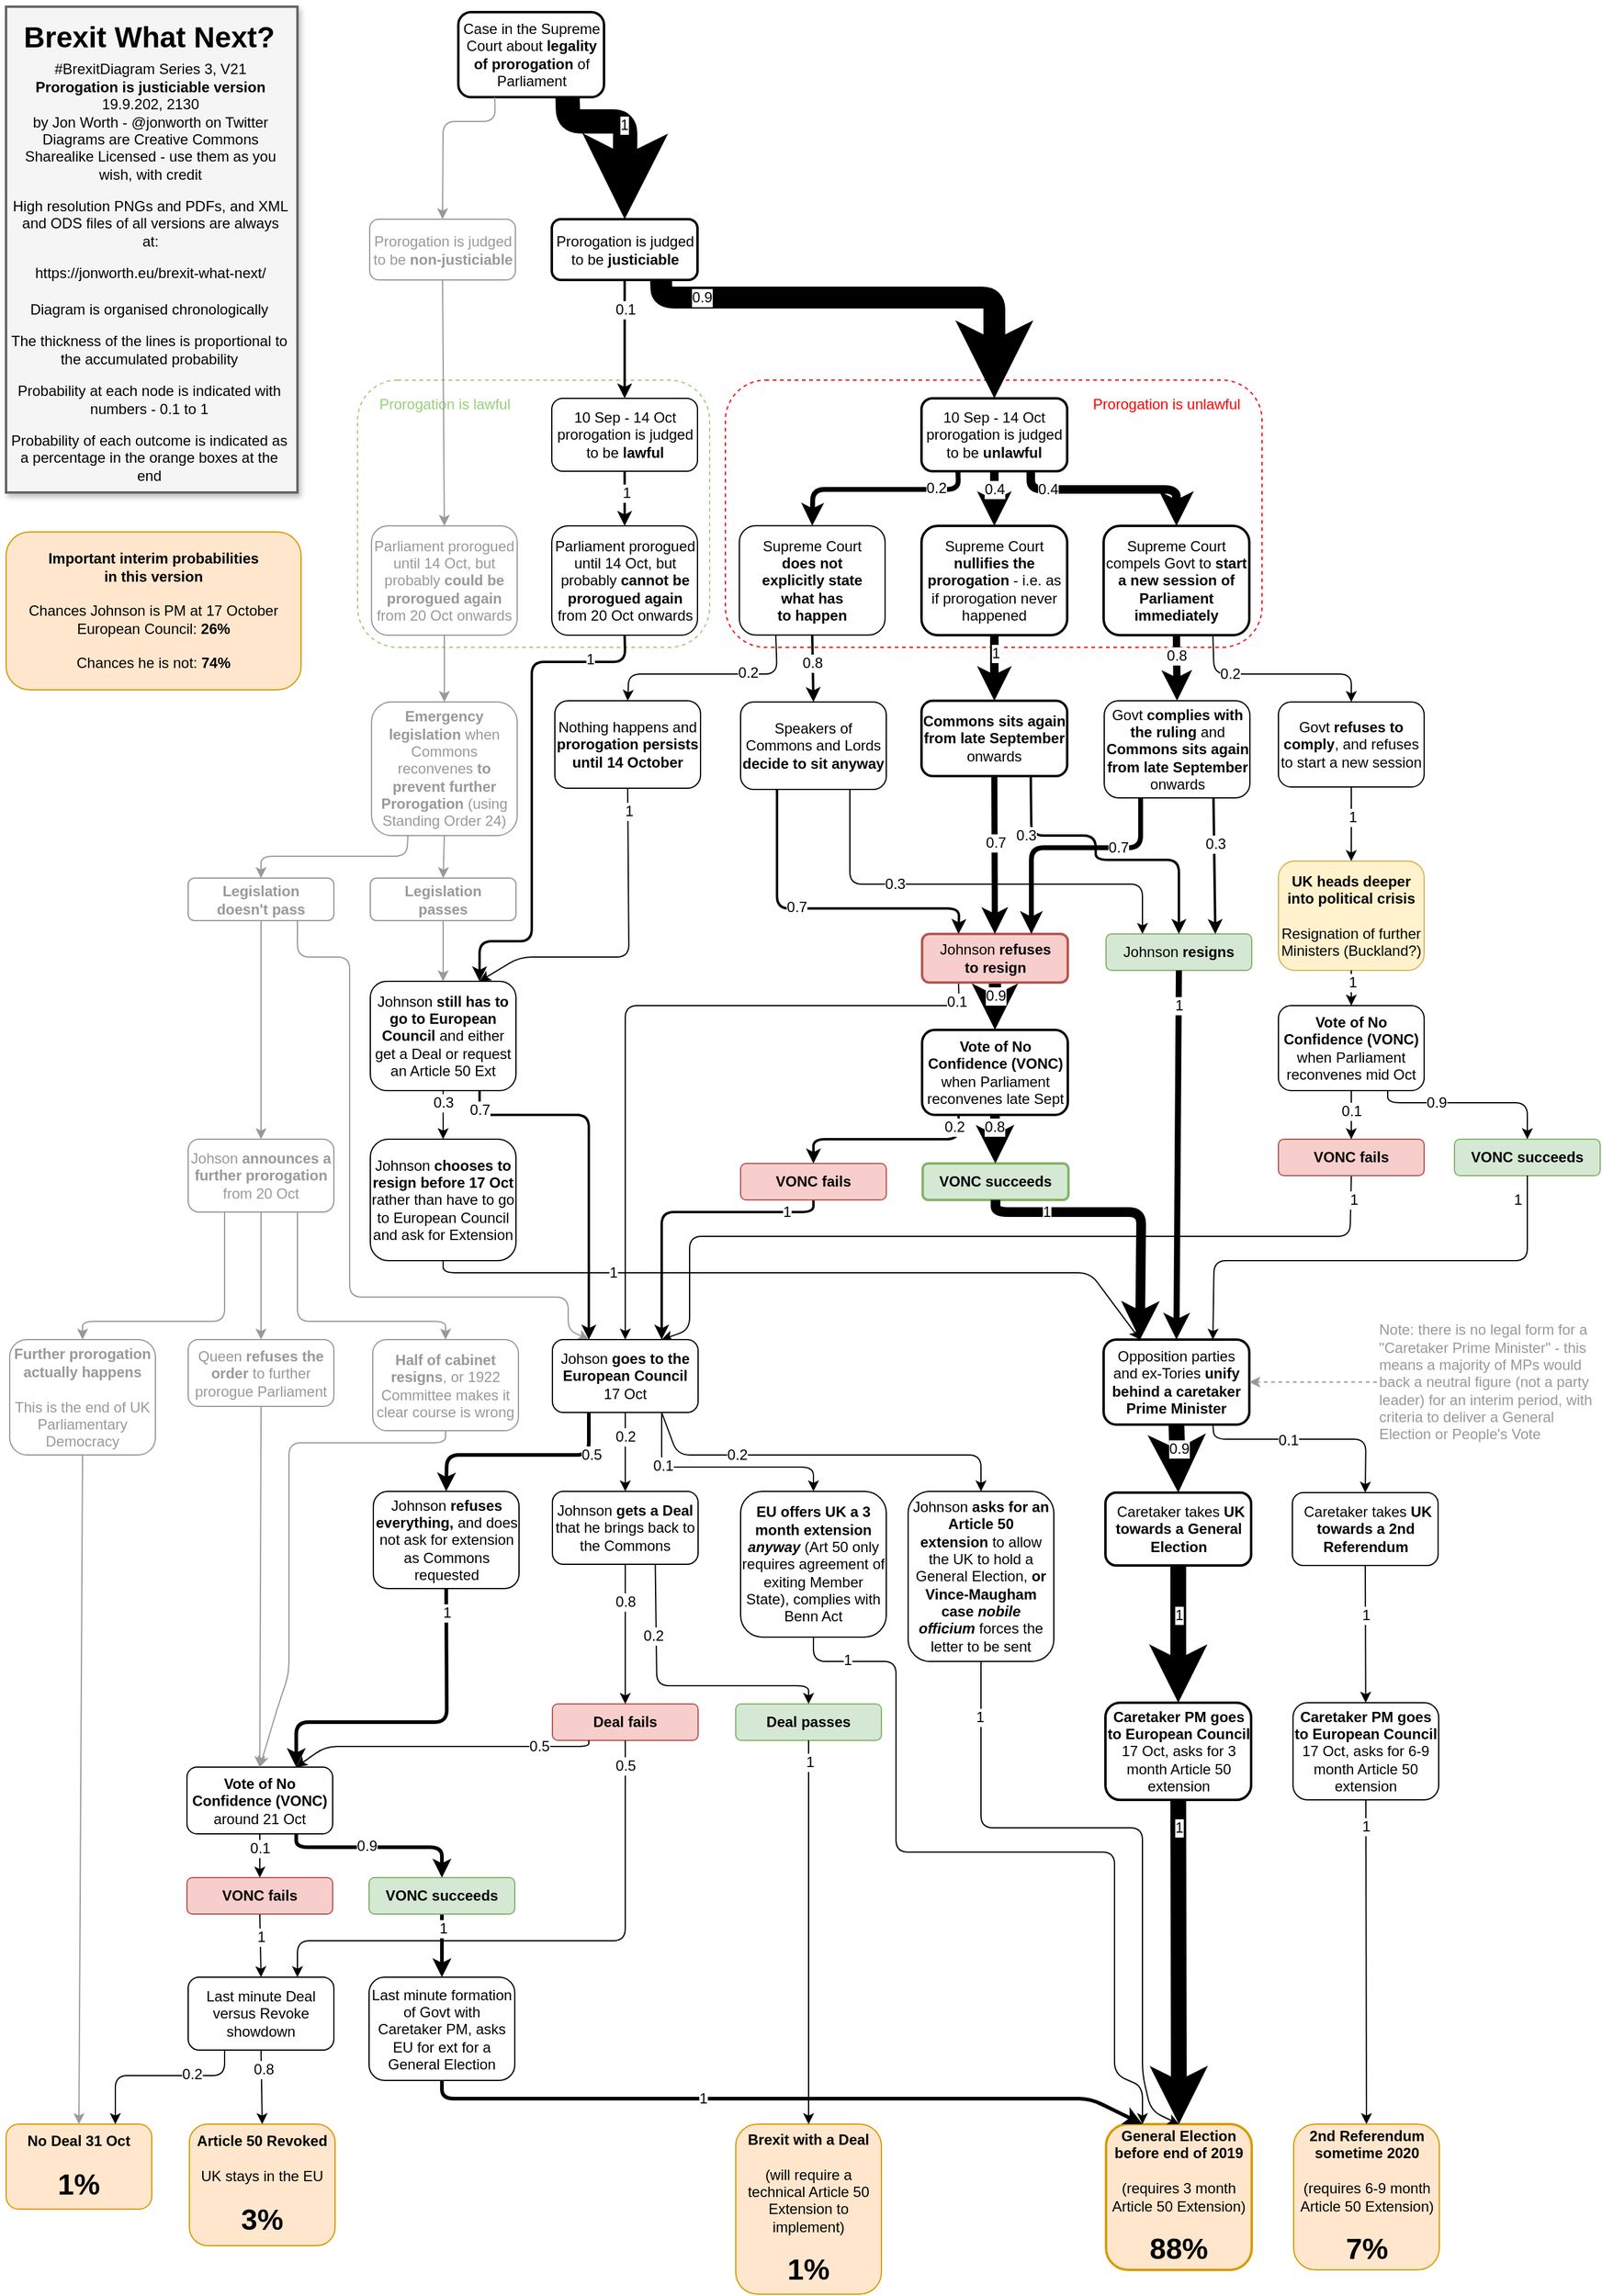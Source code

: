 <mxfile pages="1" version="11.2.5" type="device"><diagram id="ibfhj0PUUvudMhf0KBEY" name="Page-1"><mxGraphModel dx="946" dy="642" grid="1" gridSize="10" guides="1" tooltips="1" connect="1" arrows="1" fold="1" page="1" pageScale="1" pageWidth="827" pageHeight="1169" math="0" shadow="0"><root><mxCell id="0"/><mxCell id="1" parent="0"/><mxCell id="2N9ct_D3yQrJ8PhZIqag-41" value="" style="endArrow=classic;html=1;exitX=0.5;exitY=1;exitDx=0;exitDy=0;fontSize=12;strokeWidth=10;" parent="1" source="2N9ct_D3yQrJ8PhZIqag-18" target="2N9ct_D3yQrJ8PhZIqag-37" edge="1"><mxGeometry width="50" height="50" relative="1" as="geometry"><mxPoint x="921.5" y="860" as="sourcePoint"/><mxPoint x="971.5" y="810" as="targetPoint"/></mxGeometry></mxCell><mxCell id="2N9ct_D3yQrJ8PhZIqag-142" value="0.9" style="text;html=1;resizable=0;points=[];align=center;verticalAlign=middle;labelBackgroundColor=#ffffff;fontColor=#000000;fontSize=12;" parent="2N9ct_D3yQrJ8PhZIqag-41" vertex="1" connectable="0"><mxGeometry x="-0.2" relative="1" as="geometry"><mxPoint y="-4.5" as="offset"/></mxGeometry></mxCell><mxCell id="2N9ct_D3yQrJ8PhZIqag-55" value="" style="rounded=1;whiteSpace=wrap;html=1;fillColor=none;dashed=1;strokeColor=#97D077;fontSize=12;" parent="1" vertex="1"><mxGeometry x="296.5" y="315" width="290" height="220" as="geometry"/></mxCell><mxCell id="2N9ct_D3yQrJ8PhZIqag-54" value="" style="rounded=1;whiteSpace=wrap;html=1;fillColor=none;dashed=1;strokeColor=#FF0000;fontSize=12;" parent="1" vertex="1"><mxGeometry x="599.5" y="315" width="442" height="220" as="geometry"/></mxCell><mxCell id="2N9ct_D3yQrJ8PhZIqag-81" value="" style="endArrow=classic;html=1;fontColor=#FF0000;entryX=0.25;entryY=0;entryDx=0;entryDy=0;exitX=0.75;exitY=1;exitDx=0;exitDy=0;fontSize=12;strokeColor=#999999;" parent="1" source="2N9ct_D3yQrJ8PhZIqag-58" target="2N9ct_D3yQrJ8PhZIqag-51" edge="1"><mxGeometry width="50" height="50" relative="1" as="geometry"><mxPoint x="337" y="1190" as="sourcePoint"/><mxPoint x="387" y="1140" as="targetPoint"/><Array as="points"><mxPoint x="247" y="790"/><mxPoint x="290" y="790"/><mxPoint x="290" y="1070"/><mxPoint x="470" y="1070"/><mxPoint x="470" y="1097"/></Array></mxGeometry></mxCell><mxCell id="2N9ct_D3yQrJ8PhZIqag-72" value="" style="endArrow=classic;html=1;fontColor=#FF0000;exitX=0.75;exitY=1;exitDx=0;exitDy=0;entryX=0.25;entryY=0;entryDx=0;entryDy=0;fontSize=12;strokeWidth=2;" parent="1" source="2N9ct_D3yQrJ8PhZIqag-66" target="2N9ct_D3yQrJ8PhZIqag-51" edge="1"><mxGeometry width="50" height="50" relative="1" as="geometry"><mxPoint x="437" y="1160" as="sourcePoint"/><mxPoint x="487" y="1110" as="targetPoint"/><Array as="points"><mxPoint x="397" y="920"/><mxPoint x="487" y="920"/></Array></mxGeometry></mxCell><mxCell id="2N9ct_D3yQrJ8PhZIqag-153" value="0.7" style="text;html=1;resizable=0;points=[];align=center;verticalAlign=middle;labelBackgroundColor=#ffffff;fontColor=#000000;fontSize=12;" parent="2N9ct_D3yQrJ8PhZIqag-72" vertex="1" connectable="0"><mxGeometry x="-0.895" relative="1" as="geometry"><mxPoint as="offset"/></mxGeometry></mxCell><mxCell id="2N9ct_D3yQrJ8PhZIqag-53" value="" style="endArrow=classic;html=1;entryX=0.75;entryY=0;entryDx=0;entryDy=0;exitX=0.5;exitY=1;exitDx=0;exitDy=0;fontSize=12;" parent="1" source="2N9ct_D3yQrJ8PhZIqag-44" target="2N9ct_D3yQrJ8PhZIqag-51" edge="1"><mxGeometry width="50" height="50" relative="1" as="geometry"><mxPoint x="977" y="1010" as="sourcePoint"/><mxPoint x="627" y="990" as="targetPoint"/><Array as="points"><mxPoint x="1114" y="1020"/><mxPoint x="770" y="1020"/><mxPoint x="570" y="1020"/><mxPoint x="570" y="1097"/></Array></mxGeometry></mxCell><mxCell id="2N9ct_D3yQrJ8PhZIqag-159" value="1" style="text;html=1;resizable=0;points=[];align=center;verticalAlign=middle;labelBackgroundColor=#ffffff;fontColor=#000000;fontSize=12;" parent="2N9ct_D3yQrJ8PhZIqag-53" vertex="1" connectable="0"><mxGeometry x="-0.822" y="1" relative="1" as="geometry"><mxPoint x="15" y="-31" as="offset"/></mxGeometry></mxCell><mxCell id="2N9ct_D3yQrJ8PhZIqag-79" value="" style="endArrow=classic;html=1;fontColor=#FF0000;exitX=0.25;exitY=1;exitDx=0;exitDy=0;entryX=0.5;entryY=0;entryDx=0;entryDy=0;fontSize=12;" parent="1" source="2N9ct_D3yQrJ8PhZIqag-18" target="2N9ct_D3yQrJ8PhZIqag-51" edge="1"><mxGeometry width="50" height="50" relative="1" as="geometry"><mxPoint x="627" y="1040" as="sourcePoint"/><mxPoint x="677" y="990" as="targetPoint"/><Array as="points"><mxPoint x="792" y="830"/><mxPoint x="517" y="830"/></Array></mxGeometry></mxCell><mxCell id="2N9ct_D3yQrJ8PhZIqag-141" value="0.1" style="text;html=1;resizable=0;points=[];align=center;verticalAlign=middle;labelBackgroundColor=#ffffff;fontColor=#000000;fontSize=12;" parent="2N9ct_D3yQrJ8PhZIqag-79" vertex="1" connectable="0"><mxGeometry x="-0.939" y="2" relative="1" as="geometry"><mxPoint x="-4" y="-1.5" as="offset"/></mxGeometry></mxCell><mxCell id="2N9ct_D3yQrJ8PhZIqag-65" value="&lt;font color=&quot;#97d077&quot; style=&quot;font-size: 12px;&quot;&gt;Prorogation is lawful&lt;/font&gt;" style="text;html=1;strokeColor=none;fillColor=none;align=center;verticalAlign=middle;whiteSpace=wrap;rounded=0;dashed=1;fontColor=#FF0000;fontSize=12;" parent="1" vertex="1"><mxGeometry x="299.5" y="320" width="137" height="30" as="geometry"/></mxCell><mxCell id="2N9ct_D3yQrJ8PhZIqag-1" value="Case in the Supreme Court about &lt;b style=&quot;font-size: 12px;&quot;&gt;legality of prorogation&lt;/b&gt; of Parliament" style="rounded=1;whiteSpace=wrap;html=1;fontSize=12;strokeWidth=2;" parent="1" vertex="1"><mxGeometry x="379.5" y="12" width="120" height="70" as="geometry"/></mxCell><mxCell id="2N9ct_D3yQrJ8PhZIqag-2" value="Prorogation is judged to be &lt;b style=&quot;font-size: 12px;&quot;&gt;non-justiciable&lt;/b&gt;" style="rounded=1;whiteSpace=wrap;html=1;fontSize=12;strokeColor=#999999;fontColor=#999999;" parent="1" vertex="1"><mxGeometry x="306.5" y="182.5" width="120" height="50" as="geometry"/></mxCell><mxCell id="2N9ct_D3yQrJ8PhZIqag-3" value="Prorogation is judged to be &lt;b style=&quot;font-size: 12px;&quot;&gt;justiciable&lt;/b&gt;" style="rounded=1;whiteSpace=wrap;html=1;fontSize=12;strokeWidth=2;" parent="1" vertex="1"><mxGeometry x="456.5" y="182.5" width="120" height="50" as="geometry"/></mxCell><mxCell id="2N9ct_D3yQrJ8PhZIqag-4" value="10 Sep - 14 Oct prorogation is judged to be &lt;b style=&quot;font-size: 12px;&quot;&gt;lawful&lt;/b&gt;" style="rounded=1;whiteSpace=wrap;html=1;fontSize=12;" parent="1" vertex="1"><mxGeometry x="456.5" y="330" width="120" height="60" as="geometry"/></mxCell><mxCell id="2N9ct_D3yQrJ8PhZIqag-6" value="10 Sep - 14 Oct prorogation is judged to be &lt;b style=&quot;font-size: 12px;&quot;&gt;unlawful&lt;/b&gt;" style="rounded=1;whiteSpace=wrap;html=1;fontSize=12;strokeWidth=2;" parent="1" vertex="1"><mxGeometry x="761" y="330" width="120" height="60" as="geometry"/></mxCell><mxCell id="2N9ct_D3yQrJ8PhZIqag-7" value="Parliament prorogued until 14 Oct, but probably &lt;b style=&quot;font-size: 12px;&quot;&gt;cannot be prorogued again&lt;/b&gt; from 20 Oct onwards" style="rounded=1;whiteSpace=wrap;html=1;fontSize=12;" parent="1" vertex="1"><mxGeometry x="456.5" y="435" width="120" height="90" as="geometry"/></mxCell><mxCell id="2N9ct_D3yQrJ8PhZIqag-8" value="Parliament prorogued until 14 Oct, but probably &lt;b style=&quot;font-size: 12px;&quot;&gt;could be prorogued again&lt;/b&gt; from 20 Oct onwards" style="rounded=1;whiteSpace=wrap;html=1;fontSize=12;strokeColor=#999999;fontColor=#999999;" parent="1" vertex="1"><mxGeometry x="308" y="435" width="120" height="90" as="geometry"/></mxCell><mxCell id="2N9ct_D3yQrJ8PhZIqag-9" value="" style="endArrow=classic;html=1;entryX=0.5;entryY=0;entryDx=0;entryDy=0;exitX=0.25;exitY=1;exitDx=0;exitDy=0;fontSize=12;strokeWidth=1;strokeColor=#999999;" parent="1" source="2N9ct_D3yQrJ8PhZIqag-1" target="2N9ct_D3yQrJ8PhZIqag-2" edge="1"><mxGeometry width="50" height="50" relative="1" as="geometry"><mxPoint x="216.5" y="237.5" as="sourcePoint"/><mxPoint x="266.5" y="187.5" as="targetPoint"/><Array as="points"><mxPoint x="410" y="102"/><mxPoint x="367" y="102"/></Array></mxGeometry></mxCell><mxCell id="2N9ct_D3yQrJ8PhZIqag-10" value="" style="endArrow=classic;html=1;entryX=0.5;entryY=0;entryDx=0;entryDy=0;fontSize=12;strokeWidth=20;exitX=0.75;exitY=1;exitDx=0;exitDy=0;" parent="1" source="2N9ct_D3yQrJ8PhZIqag-1" target="2N9ct_D3yQrJ8PhZIqag-3" edge="1"><mxGeometry width="50" height="50" relative="1" as="geometry"><mxPoint x="469.5" y="157.5" as="sourcePoint"/><mxPoint x="376.5" y="192.5" as="targetPoint"/><Array as="points"><mxPoint x="470" y="102"/><mxPoint x="517" y="102"/></Array></mxGeometry></mxCell><mxCell id="2N9ct_D3yQrJ8PhZIqag-126" value="1" style="text;html=1;resizable=0;points=[];align=center;verticalAlign=middle;labelBackgroundColor=#ffffff;fontColor=#000000;fontSize=12;" parent="2N9ct_D3yQrJ8PhZIqag-10" vertex="1" connectable="0"><mxGeometry x="-0.26" y="-1" relative="1" as="geometry"><mxPoint x="11.5" y="2" as="offset"/></mxGeometry></mxCell><mxCell id="2N9ct_D3yQrJ8PhZIqag-11" value="0.9" style="endArrow=classic;html=1;entryX=0.5;entryY=0;entryDx=0;entryDy=0;exitX=0.75;exitY=1;exitDx=0;exitDy=0;fontSize=12;strokeWidth=18;" parent="1" source="2N9ct_D3yQrJ8PhZIqag-3" target="2N9ct_D3yQrJ8PhZIqag-6" edge="1"><mxGeometry x="-0.744" width="50" height="50" relative="1" as="geometry"><mxPoint x="479.5" y="230" as="sourcePoint"/><mxPoint x="526.5" y="255" as="targetPoint"/><Array as="points"><mxPoint x="547" y="247"/><mxPoint x="821" y="247"/></Array><mxPoint as="offset"/></mxGeometry></mxCell><mxCell id="2N9ct_D3yQrJ8PhZIqag-12" value="0.1" style="endArrow=classic;html=1;exitX=0.5;exitY=1;exitDx=0;exitDy=0;fontSize=12;strokeWidth=2;" parent="1" source="2N9ct_D3yQrJ8PhZIqag-3" target="2N9ct_D3yQrJ8PhZIqag-4" edge="1"><mxGeometry x="-0.5" width="50" height="50" relative="1" as="geometry"><mxPoint x="556.5" y="305" as="sourcePoint"/><mxPoint x="676.5" y="340" as="targetPoint"/><mxPoint as="offset"/></mxGeometry></mxCell><mxCell id="2N9ct_D3yQrJ8PhZIqag-13" value="" style="endArrow=classic;html=1;exitX=0.5;exitY=1;exitDx=0;exitDy=0;entryX=0.5;entryY=0;entryDx=0;entryDy=0;fontSize=12;strokeWidth=2;" parent="1" source="2N9ct_D3yQrJ8PhZIqag-4" target="2N9ct_D3yQrJ8PhZIqag-7" edge="1"><mxGeometry width="50" height="50" relative="1" as="geometry"><mxPoint x="526.5" y="320" as="sourcePoint"/><mxPoint x="526.5" y="355" as="targetPoint"/></mxGeometry></mxCell><mxCell id="2N9ct_D3yQrJ8PhZIqag-128" value="1" style="text;html=1;resizable=0;points=[];align=center;verticalAlign=middle;labelBackgroundColor=#ffffff;fontColor=#000000;fontSize=12;" parent="2N9ct_D3yQrJ8PhZIqag-13" vertex="1" connectable="0"><mxGeometry x="-0.2" y="1" relative="1" as="geometry"><mxPoint as="offset"/></mxGeometry></mxCell><mxCell id="2N9ct_D3yQrJ8PhZIqag-14" value="" style="endArrow=classic;html=1;exitX=0.5;exitY=1;exitDx=0;exitDy=0;entryX=0.5;entryY=0;entryDx=0;entryDy=0;fontSize=12;strokeWidth=1;strokeColor=#999999;" parent="1" source="2N9ct_D3yQrJ8PhZIqag-2" target="2N9ct_D3yQrJ8PhZIqag-8" edge="1"><mxGeometry width="50" height="50" relative="1" as="geometry"><mxPoint x="526.5" y="415" as="sourcePoint"/><mxPoint x="526.5" y="445" as="targetPoint"/></mxGeometry></mxCell><mxCell id="2N9ct_D3yQrJ8PhZIqag-16" value="" style="endArrow=classic;html=1;exitX=0.5;exitY=1;exitDx=0;exitDy=0;entryX=0.5;entryY=0;entryDx=0;entryDy=0;fontSize=12;strokeWidth=7;" parent="1" source="2N9ct_D3yQrJ8PhZIqag-6" edge="1"><mxGeometry width="50" height="50" relative="1" as="geometry"><mxPoint x="681" y="415" as="sourcePoint"/><mxPoint x="821" y="435" as="targetPoint"/></mxGeometry></mxCell><mxCell id="2N9ct_D3yQrJ8PhZIqag-129" value="0.4" style="text;html=1;resizable=0;points=[];align=center;verticalAlign=middle;labelBackgroundColor=#ffffff;fontColor=#000000;fontSize=12;" parent="2N9ct_D3yQrJ8PhZIqag-16" vertex="1" connectable="0"><mxGeometry x="-0.253" y="-1" relative="1" as="geometry"><mxPoint x="1" y="-2" as="offset"/></mxGeometry></mxCell><mxCell id="2N9ct_D3yQrJ8PhZIqag-17" value="Johnson &lt;b style=&quot;font-size: 12px;&quot;&gt;resigns&lt;/b&gt;" style="rounded=1;whiteSpace=wrap;html=1;fillColor=#d5e8d4;strokeColor=#82b366;fontSize=12;" parent="1" vertex="1"><mxGeometry x="913" y="771" width="120" height="30" as="geometry"/></mxCell><mxCell id="2N9ct_D3yQrJ8PhZIqag-18" value="Johnson &lt;b style=&quot;font-size: 12px;&quot;&gt;refuses to&amp;nbsp;resign&lt;/b&gt;" style="rounded=1;whiteSpace=wrap;html=1;fillColor=#f8cecc;strokeColor=#b85450;fontSize=12;strokeWidth=2;" parent="1" vertex="1"><mxGeometry x="761.5" y="771" width="120" height="40" as="geometry"/></mxCell><mxCell id="2N9ct_D3yQrJ8PhZIqag-20" value="Supreme Court compels Govt to &lt;b style=&quot;font-size: 12px;&quot;&gt;start a new session of Parliament immediately&lt;/b&gt;" style="rounded=1;whiteSpace=wrap;html=1;fontSize=12;strokeWidth=2;" parent="1" vertex="1"><mxGeometry x="911" y="435" width="120" height="90" as="geometry"/></mxCell><mxCell id="2N9ct_D3yQrJ8PhZIqag-21" value="Supreme Court &lt;b style=&quot;font-size: 12px;&quot;&gt;nullifies the prorogation&lt;/b&gt; - i.e. as if prorogation never happened" style="rounded=1;whiteSpace=wrap;html=1;fontSize=12;strokeWidth=2;" parent="1" vertex="1"><mxGeometry x="761" y="435" width="120" height="90" as="geometry"/></mxCell><mxCell id="2N9ct_D3yQrJ8PhZIqag-22" value="" style="endArrow=classic;html=1;exitX=0.75;exitY=1;exitDx=0;exitDy=0;entryX=0.5;entryY=0;entryDx=0;entryDy=0;fontSize=12;strokeWidth=7;" parent="1" source="2N9ct_D3yQrJ8PhZIqag-6" target="2N9ct_D3yQrJ8PhZIqag-20" edge="1"><mxGeometry width="50" height="50" relative="1" as="geometry"><mxPoint x="961" y="405" as="sourcePoint"/><mxPoint x="1011" y="355" as="targetPoint"/><Array as="points"><mxPoint x="851" y="405"/><mxPoint x="971" y="405"/></Array></mxGeometry></mxCell><mxCell id="2N9ct_D3yQrJ8PhZIqag-130" value="0.4" style="text;html=1;resizable=0;points=[];align=center;verticalAlign=middle;labelBackgroundColor=#ffffff;fontColor=#000000;fontSize=12;" parent="2N9ct_D3yQrJ8PhZIqag-22" vertex="1" connectable="0"><mxGeometry x="-0.278" y="1" relative="1" as="geometry"><mxPoint x="-31" y="1" as="offset"/></mxGeometry></mxCell><mxCell id="2N9ct_D3yQrJ8PhZIqag-23" value="&lt;b style=&quot;font-size: 12px;&quot;&gt;Commons sits again from late September&lt;/b&gt; onwards" style="rounded=1;whiteSpace=wrap;html=1;fontSize=12;strokeWidth=2;" parent="1" vertex="1"><mxGeometry x="761" y="579" width="120" height="62" as="geometry"/></mxCell><mxCell id="2N9ct_D3yQrJ8PhZIqag-24" value="Govt &lt;b style=&quot;font-size: 12px;&quot;&gt;complies with the ruling&lt;/b&gt; and &lt;b style=&quot;font-size: 12px;&quot;&gt;Commons sits again from late September&lt;/b&gt; onwards" style="rounded=1;whiteSpace=wrap;html=1;fontSize=12;strokeWidth=1;" parent="1" vertex="1"><mxGeometry x="911.5" y="579" width="120" height="80" as="geometry"/></mxCell><mxCell id="2N9ct_D3yQrJ8PhZIqag-25" value="Govt &lt;b style=&quot;font-size: 12px;&quot;&gt;refuses to comply&lt;/b&gt;, and refuses to start a new session" style="rounded=1;whiteSpace=wrap;html=1;fontSize=12;" parent="1" vertex="1"><mxGeometry x="1055" y="580" width="120" height="70" as="geometry"/></mxCell><mxCell id="2N9ct_D3yQrJ8PhZIqag-26" value="" style="endArrow=classic;html=1;exitX=0.75;exitY=1;exitDx=0;exitDy=0;entryX=0.5;entryY=0;entryDx=0;entryDy=0;fontSize=12;" parent="1" source="2N9ct_D3yQrJ8PhZIqag-20" target="2N9ct_D3yQrJ8PhZIqag-25" edge="1"><mxGeometry width="50" height="50" relative="1" as="geometry"><mxPoint x="907" y="425" as="sourcePoint"/><mxPoint x="957" y="375" as="targetPoint"/><Array as="points"><mxPoint x="1002" y="557"/><mxPoint x="1115" y="557"/></Array></mxGeometry></mxCell><mxCell id="2N9ct_D3yQrJ8PhZIqag-132" value="0.2" style="text;html=1;resizable=0;points=[];align=center;verticalAlign=middle;labelBackgroundColor=#ffffff;fontColor=#000000;fontSize=12;" parent="2N9ct_D3yQrJ8PhZIqag-26" vertex="1" connectable="0"><mxGeometry x="-0.109" y="1" relative="1" as="geometry"><mxPoint x="-30" y="1" as="offset"/></mxGeometry></mxCell><mxCell id="2N9ct_D3yQrJ8PhZIqag-27" value="" style="endArrow=classic;html=1;fontSize=12;strokeWidth=6;entryX=0.5;entryY=0;entryDx=0;entryDy=0;exitX=0.5;exitY=1;exitDx=0;exitDy=0;" parent="1" source="2N9ct_D3yQrJ8PhZIqag-20" target="2N9ct_D3yQrJ8PhZIqag-24" edge="1"><mxGeometry width="50" height="50" relative="1" as="geometry"><mxPoint x="990" y="557" as="sourcePoint"/><mxPoint x="1031.5" y="565" as="targetPoint"/></mxGeometry></mxCell><mxCell id="2N9ct_D3yQrJ8PhZIqag-131" value="0.8" style="text;html=1;resizable=0;points=[];align=center;verticalAlign=middle;labelBackgroundColor=#ffffff;fontColor=#000000;fontSize=12;" parent="2N9ct_D3yQrJ8PhZIqag-27" vertex="1" connectable="0"><mxGeometry x="-0.2" relative="1" as="geometry"><mxPoint y="-5" as="offset"/></mxGeometry></mxCell><mxCell id="2N9ct_D3yQrJ8PhZIqag-28" value="" style="endArrow=classic;html=1;exitX=0.5;exitY=1;exitDx=0;exitDy=0;fontSize=12;strokeWidth=7;" parent="1" source="2N9ct_D3yQrJ8PhZIqag-21" target="2N9ct_D3yQrJ8PhZIqag-23" edge="1"><mxGeometry width="50" height="50" relative="1" as="geometry"><mxPoint x="661.5" y="675" as="sourcePoint"/><mxPoint x="711.5" y="625" as="targetPoint"/></mxGeometry></mxCell><mxCell id="2N9ct_D3yQrJ8PhZIqag-133" value="1" style="text;html=1;resizable=0;points=[];align=center;verticalAlign=middle;labelBackgroundColor=#ffffff;fontColor=#000000;fontSize=12;" parent="2N9ct_D3yQrJ8PhZIqag-28" vertex="1" connectable="0"><mxGeometry x="-0.2" y="1" relative="1" as="geometry"><mxPoint y="-7" as="offset"/></mxGeometry></mxCell><mxCell id="2N9ct_D3yQrJ8PhZIqag-29" value="&lt;b style=&quot;font-size: 12px&quot;&gt;UK heads deeper into political crisis&lt;br style=&quot;font-size: 12px&quot;&gt;&lt;/b&gt;&lt;br style=&quot;font-size: 12px&quot;&gt;Resignation of further Ministers (Buckland?)" style="rounded=1;whiteSpace=wrap;html=1;fillColor=#fff2cc;strokeColor=#d6b656;fontSize=12;" parent="1" vertex="1"><mxGeometry x="1055" y="711" width="120" height="90" as="geometry"/></mxCell><mxCell id="2N9ct_D3yQrJ8PhZIqag-30" value="&lt;b style=&quot;font-size: 12px;&quot;&gt;Vote of No Confidence (VONC)&lt;/b&gt; when Parliament reconvenes mid Oct" style="rounded=1;whiteSpace=wrap;html=1;fontSize=12;" parent="1" vertex="1"><mxGeometry x="1055" y="830" width="120" height="70" as="geometry"/></mxCell><mxCell id="2N9ct_D3yQrJ8PhZIqag-31" value="" style="endArrow=classic;html=1;exitX=0.5;exitY=1;exitDx=0;exitDy=0;fontSize=12;strokeWidth=5;" parent="1" source="2N9ct_D3yQrJ8PhZIqag-23" target="2N9ct_D3yQrJ8PhZIqag-18" edge="1"><mxGeometry width="50" height="50" relative="1" as="geometry"><mxPoint x="661.5" y="780" as="sourcePoint"/><mxPoint x="711.5" y="730" as="targetPoint"/></mxGeometry></mxCell><mxCell id="2N9ct_D3yQrJ8PhZIqag-134" value="0.7" style="text;html=1;resizable=0;points=[];align=center;verticalAlign=middle;labelBackgroundColor=#ffffff;fontColor=#000000;fontSize=12;" parent="2N9ct_D3yQrJ8PhZIqag-31" vertex="1" connectable="0"><mxGeometry x="-0.152" y="1" relative="1" as="geometry"><mxPoint as="offset"/></mxGeometry></mxCell><mxCell id="2N9ct_D3yQrJ8PhZIqag-32" value="" style="endArrow=classic;html=1;exitX=0.75;exitY=1;exitDx=0;exitDy=0;entryX=0.5;entryY=0;entryDx=0;entryDy=0;fontSize=12;strokeWidth=2;" parent="1" source="2N9ct_D3yQrJ8PhZIqag-23" target="2N9ct_D3yQrJ8PhZIqag-17" edge="1"><mxGeometry width="50" height="50" relative="1" as="geometry"><mxPoint x="831.5" y="680" as="sourcePoint"/><mxPoint x="831.5" y="730" as="targetPoint"/><Array as="points"><mxPoint x="851.5" y="690"/><mxPoint x="904.5" y="690"/><mxPoint x="904.5" y="710"/><mxPoint x="973" y="710"/></Array></mxGeometry></mxCell><mxCell id="2N9ct_D3yQrJ8PhZIqag-136" value="0.3" style="text;html=1;resizable=0;points=[];align=center;verticalAlign=middle;labelBackgroundColor=#ffffff;fontColor=#000000;fontSize=12;" parent="2N9ct_D3yQrJ8PhZIqag-32" vertex="1" connectable="0"><mxGeometry x="-0.36" relative="1" as="geometry"><mxPoint x="-36" as="offset"/></mxGeometry></mxCell><mxCell id="2N9ct_D3yQrJ8PhZIqag-33" value="" style="endArrow=classic;html=1;exitX=0.25;exitY=1;exitDx=0;exitDy=0;entryX=0.75;entryY=0;entryDx=0;entryDy=0;fontSize=12;strokeWidth=4;" parent="1" source="2N9ct_D3yQrJ8PhZIqag-24" target="2N9ct_D3yQrJ8PhZIqag-18" edge="1"><mxGeometry width="50" height="50" relative="1" as="geometry"><mxPoint x="861.5" y="680" as="sourcePoint"/><mxPoint x="951" y="730" as="targetPoint"/><Array as="points"><mxPoint x="941.5" y="700"/><mxPoint x="904.5" y="700"/><mxPoint x="851.5" y="700"/></Array></mxGeometry></mxCell><mxCell id="2N9ct_D3yQrJ8PhZIqag-135" value="0.7" style="text;html=1;resizable=0;points=[];align=center;verticalAlign=middle;labelBackgroundColor=#ffffff;fontColor=#000000;fontSize=12;" parent="2N9ct_D3yQrJ8PhZIqag-33" vertex="1" connectable="0"><mxGeometry x="-0.075" relative="1" as="geometry"><mxPoint x="34" as="offset"/></mxGeometry></mxCell><mxCell id="2N9ct_D3yQrJ8PhZIqag-34" value="" style="endArrow=classic;html=1;exitX=0.75;exitY=1;exitDx=0;exitDy=0;entryX=0.75;entryY=0;entryDx=0;entryDy=0;fontSize=12;strokeWidth=2;" parent="1" source="2N9ct_D3yQrJ8PhZIqag-24" target="2N9ct_D3yQrJ8PhZIqag-17" edge="1"><mxGeometry width="50" height="50" relative="1" as="geometry"><mxPoint x="831.5" y="680" as="sourcePoint"/><mxPoint x="831.5" y="730" as="targetPoint"/></mxGeometry></mxCell><mxCell id="2N9ct_D3yQrJ8PhZIqag-137" value="0.3" style="text;html=1;resizable=0;points=[];align=center;verticalAlign=middle;labelBackgroundColor=#ffffff;fontColor=#000000;fontSize=12;" parent="2N9ct_D3yQrJ8PhZIqag-34" vertex="1" connectable="0"><mxGeometry x="-0.333" y="1" relative="1" as="geometry"><mxPoint as="offset"/></mxGeometry></mxCell><mxCell id="2N9ct_D3yQrJ8PhZIqag-35" value="Opposition parties and ex-Tories &lt;b style=&quot;font-size: 12px;&quot;&gt;unify behind a caretaker Prime Minister&lt;/b&gt;" style="rounded=1;whiteSpace=wrap;html=1;fontSize=12;strokeWidth=2;" parent="1" vertex="1"><mxGeometry x="911" y="1105" width="120" height="70" as="geometry"/></mxCell><mxCell id="2N9ct_D3yQrJ8PhZIqag-36" value="" style="endArrow=classic;html=1;exitX=0.5;exitY=1;exitDx=0;exitDy=0;entryX=0.5;entryY=0;entryDx=0;entryDy=0;fontSize=12;strokeWidth=5;" parent="1" source="2N9ct_D3yQrJ8PhZIqag-17" target="2N9ct_D3yQrJ8PhZIqag-35" edge="1"><mxGeometry width="50" height="50" relative="1" as="geometry"><mxPoint x="831.5" y="840" as="sourcePoint"/><mxPoint x="881.5" y="790" as="targetPoint"/></mxGeometry></mxCell><mxCell id="2N9ct_D3yQrJ8PhZIqag-140" value="1" style="text;html=1;resizable=0;points=[];align=center;verticalAlign=middle;labelBackgroundColor=#ffffff;fontColor=#000000;fontSize=12;" parent="2N9ct_D3yQrJ8PhZIqag-36" vertex="1" connectable="0"><mxGeometry x="-0.814" relative="1" as="geometry"><mxPoint as="offset"/></mxGeometry></mxCell><mxCell id="2N9ct_D3yQrJ8PhZIqag-37" value="&lt;b style=&quot;font-size: 12px;&quot;&gt;Vote of No Confidence (VONC)&lt;/b&gt; when Parliament reconvenes late Sept" style="rounded=1;whiteSpace=wrap;html=1;fontSize=12;strokeWidth=2;" parent="1" vertex="1"><mxGeometry x="761.5" y="850" width="120" height="70" as="geometry"/></mxCell><mxCell id="2N9ct_D3yQrJ8PhZIqag-38" value="&lt;b style=&quot;font-size: 12px;&quot;&gt;VONC succeeds&lt;/b&gt;" style="rounded=1;whiteSpace=wrap;html=1;fillColor=#d5e8d4;strokeColor=#82b366;fontSize=12;strokeWidth=2;" parent="1" vertex="1"><mxGeometry x="762" y="960" width="120" height="30" as="geometry"/></mxCell><mxCell id="2N9ct_D3yQrJ8PhZIqag-40" value="" style="endArrow=classic;html=1;exitX=0.5;exitY=1;exitDx=0;exitDy=0;fontSize=12;strokeWidth=8;" parent="1" source="2N9ct_D3yQrJ8PhZIqag-37" target="2N9ct_D3yQrJ8PhZIqag-38" edge="1"><mxGeometry width="50" height="50" relative="1" as="geometry"><mxPoint x="801.5" y="870" as="sourcePoint"/><mxPoint x="811.5" y="940" as="targetPoint"/></mxGeometry></mxCell><mxCell id="2N9ct_D3yQrJ8PhZIqag-143" value="0.8" style="text;html=1;resizable=0;points=[];align=center;verticalAlign=middle;labelBackgroundColor=#ffffff;fontColor=#000000;fontSize=12;" parent="2N9ct_D3yQrJ8PhZIqag-40" vertex="1" connectable="0"><mxGeometry x="-0.232" y="1" relative="1" as="geometry"><mxPoint x="-1.5" y="-5.5" as="offset"/></mxGeometry></mxCell><mxCell id="2N9ct_D3yQrJ8PhZIqag-43" value="" style="endArrow=classic;html=1;exitX=0.5;exitY=1;exitDx=0;exitDy=0;entryX=0.25;entryY=0;entryDx=0;entryDy=0;fontSize=12;strokeWidth=8;" parent="1" source="2N9ct_D3yQrJ8PhZIqag-38" target="2N9ct_D3yQrJ8PhZIqag-35" edge="1"><mxGeometry width="50" height="50" relative="1" as="geometry"><mxPoint x="761.5" y="1010" as="sourcePoint"/><mxPoint x="811.5" y="960" as="targetPoint"/><Array as="points"><mxPoint x="822" y="1000"/><mxPoint x="942" y="1000"/></Array></mxGeometry></mxCell><mxCell id="2N9ct_D3yQrJ8PhZIqag-147" value="1" style="text;html=1;resizable=0;points=[];align=center;verticalAlign=middle;labelBackgroundColor=#ffffff;fontColor=#000000;fontSize=12;" parent="2N9ct_D3yQrJ8PhZIqag-43" vertex="1" connectable="0"><mxGeometry x="-0.562" relative="1" as="geometry"><mxPoint as="offset"/></mxGeometry></mxCell><mxCell id="2N9ct_D3yQrJ8PhZIqag-44" value="&lt;b style=&quot;font-size: 12px;&quot;&gt;VONC fails&lt;/b&gt;" style="rounded=1;whiteSpace=wrap;html=1;fillColor=#f8cecc;strokeColor=#b85450;fontSize=12;" parent="1" vertex="1"><mxGeometry x="1055" y="940" width="120" height="30" as="geometry"/></mxCell><mxCell id="2N9ct_D3yQrJ8PhZIqag-45" value="&lt;b style=&quot;font-size: 12px;&quot;&gt;VONC succeeds&lt;/b&gt;" style="rounded=1;whiteSpace=wrap;html=1;fillColor=#d5e8d4;strokeColor=#82b366;fontSize=12;" parent="1" vertex="1"><mxGeometry x="1200" y="940" width="120" height="30" as="geometry"/></mxCell><mxCell id="2N9ct_D3yQrJ8PhZIqag-46" value="" style="endArrow=classic;html=1;entryX=0.75;entryY=0;entryDx=0;entryDy=0;exitX=0.5;exitY=1;exitDx=0;exitDy=0;fontSize=12;" parent="1" target="2N9ct_D3yQrJ8PhZIqag-35" edge="1" source="2N9ct_D3yQrJ8PhZIqag-45"><mxGeometry width="50" height="50" relative="1" as="geometry"><mxPoint x="1260" y="970" as="sourcePoint"/><mxPoint x="1017" y="1030" as="targetPoint"/><Array as="points"><mxPoint x="1260" y="1040"/><mxPoint x="1002" y="1040"/></Array></mxGeometry></mxCell><mxCell id="2N9ct_D3yQrJ8PhZIqag-158" value="1" style="text;html=1;resizable=0;points=[];align=center;verticalAlign=middle;labelBackgroundColor=#ffffff;fontColor=#000000;fontSize=12;" parent="2N9ct_D3yQrJ8PhZIqag-46" vertex="1" connectable="0"><mxGeometry x="-0.537" y="1" relative="1" as="geometry"><mxPoint x="13" y="-51" as="offset"/></mxGeometry></mxCell><mxCell id="2N9ct_D3yQrJ8PhZIqag-47" value="" style="endArrow=classic;html=1;exitX=0.5;exitY=1;exitDx=0;exitDy=0;entryX=0.5;entryY=0;entryDx=0;entryDy=0;fontSize=12;" parent="1" source="2N9ct_D3yQrJ8PhZIqag-29" target="2N9ct_D3yQrJ8PhZIqag-30" edge="1"><mxGeometry width="50" height="50" relative="1" as="geometry"><mxPoint x="1087" y="850" as="sourcePoint"/><mxPoint x="1137" y="800" as="targetPoint"/></mxGeometry></mxCell><mxCell id="2N9ct_D3yQrJ8PhZIqag-139" value="1" style="text;html=1;resizable=0;points=[];align=center;verticalAlign=middle;labelBackgroundColor=#ffffff;fontColor=#000000;fontSize=12;" parent="2N9ct_D3yQrJ8PhZIqag-47" vertex="1" connectable="0"><mxGeometry x="-0.36" y="1" relative="1" as="geometry"><mxPoint as="offset"/></mxGeometry></mxCell><mxCell id="2N9ct_D3yQrJ8PhZIqag-48" value="" style="endArrow=classic;html=1;fontSize=12;exitX=0.75;exitY=1;exitDx=0;exitDy=0;" parent="1" source="2N9ct_D3yQrJ8PhZIqag-30" edge="1" target="2N9ct_D3yQrJ8PhZIqag-45"><mxGeometry width="50" height="50" relative="1" as="geometry"><mxPoint x="967" y="920" as="sourcePoint"/><mxPoint x="1300" y="897" as="targetPoint"/><Array as="points"><mxPoint x="1145" y="910"/><mxPoint x="1260" y="910"/></Array></mxGeometry></mxCell><mxCell id="2N9ct_D3yQrJ8PhZIqag-145" value="0.9" style="text;html=1;resizable=0;points=[];align=center;verticalAlign=middle;labelBackgroundColor=#ffffff;fontColor=#000000;fontSize=12;" parent="2N9ct_D3yQrJ8PhZIqag-48" vertex="1" connectable="0"><mxGeometry x="-0.36" relative="1" as="geometry"><mxPoint as="offset"/></mxGeometry></mxCell><mxCell id="2N9ct_D3yQrJ8PhZIqag-49" value="" style="endArrow=classic;html=1;exitX=0.5;exitY=1;exitDx=0;exitDy=0;fontSize=12;entryX=0.5;entryY=0;entryDx=0;entryDy=0;" parent="1" source="2N9ct_D3yQrJ8PhZIqag-25" target="2N9ct_D3yQrJ8PhZIqag-29" edge="1"><mxGeometry width="50" height="50" relative="1" as="geometry"><mxPoint x="976" y="830" as="sourcePoint"/><mxPoint x="990" y="700" as="targetPoint"/></mxGeometry></mxCell><mxCell id="2N9ct_D3yQrJ8PhZIqag-138" value="1" style="text;html=1;resizable=0;points=[];align=center;verticalAlign=middle;labelBackgroundColor=#ffffff;fontColor=#000000;fontSize=12;" parent="2N9ct_D3yQrJ8PhZIqag-49" vertex="1" connectable="0"><mxGeometry x="-0.2" y="1" relative="1" as="geometry"><mxPoint as="offset"/></mxGeometry></mxCell><mxCell id="2N9ct_D3yQrJ8PhZIqag-50" value="" style="endArrow=classic;html=1;exitX=0.5;exitY=1;exitDx=0;exitDy=0;entryX=0.5;entryY=0;entryDx=0;entryDy=0;fontSize=12;" parent="1" source="2N9ct_D3yQrJ8PhZIqag-30" target="2N9ct_D3yQrJ8PhZIqag-44" edge="1"><mxGeometry width="50" height="50" relative="1" as="geometry"><mxPoint x="1067" y="920" as="sourcePoint"/><mxPoint x="1117" y="870" as="targetPoint"/><Array as="points"/></mxGeometry></mxCell><mxCell id="2N9ct_D3yQrJ8PhZIqag-146" value="0.1" style="text;html=1;resizable=0;points=[];align=center;verticalAlign=middle;labelBackgroundColor=#ffffff;fontColor=#000000;fontSize=12;" parent="2N9ct_D3yQrJ8PhZIqag-50" vertex="1" connectable="0"><mxGeometry x="-0.158" relative="1" as="geometry"><mxPoint as="offset"/></mxGeometry></mxCell><mxCell id="2N9ct_D3yQrJ8PhZIqag-51" value="Johson &lt;b style=&quot;font-size: 12px;&quot;&gt;goes to the European Council&lt;/b&gt; 17 Oct" style="rounded=1;whiteSpace=wrap;html=1;fontSize=12;" parent="1" vertex="1"><mxGeometry x="457" y="1105" width="120" height="60" as="geometry"/></mxCell><mxCell id="2N9ct_D3yQrJ8PhZIqag-52" value="" style="endArrow=classic;html=1;exitX=0.5;exitY=1;exitDx=0;exitDy=0;entryX=0.75;entryY=0;entryDx=0;entryDy=0;fontSize=12;strokeWidth=2;" parent="1" source="2N9ct_D3yQrJ8PhZIqag-39" target="2N9ct_D3yQrJ8PhZIqag-51" edge="1"><mxGeometry width="50" height="50" relative="1" as="geometry"><mxPoint x="527" y="980" as="sourcePoint"/><mxPoint x="577" y="930" as="targetPoint"/><Array as="points"><mxPoint x="672" y="1000"/><mxPoint x="547" y="1000"/></Array></mxGeometry></mxCell><mxCell id="2N9ct_D3yQrJ8PhZIqag-157" value="1" style="text;html=1;resizable=0;points=[];align=center;verticalAlign=middle;labelBackgroundColor=#ffffff;fontColor=#000000;fontSize=12;" parent="2N9ct_D3yQrJ8PhZIqag-52" vertex="1" connectable="0"><mxGeometry x="-0.731" relative="1" as="geometry"><mxPoint as="offset"/></mxGeometry></mxCell><mxCell id="2N9ct_D3yQrJ8PhZIqag-56" value="&lt;b style=&quot;font-size: 12px;&quot;&gt;Emergency legislation &lt;/b&gt;when Commons reconvenes&lt;b style=&quot;font-size: 12px;&quot;&gt; to prevent further Prorogation &lt;/b&gt;(using Standing Order 24)" style="rounded=1;whiteSpace=wrap;html=1;fontSize=12;strokeColor=#999999;fontColor=#999999;" parent="1" vertex="1"><mxGeometry x="308" y="580" width="120" height="110" as="geometry"/></mxCell><mxCell id="2N9ct_D3yQrJ8PhZIqag-57" value="" style="endArrow=classic;html=1;exitX=0.5;exitY=1;exitDx=0;exitDy=0;fontSize=12;strokeWidth=1;strokeColor=#999999;" parent="1" source="2N9ct_D3yQrJ8PhZIqag-8" target="2N9ct_D3yQrJ8PhZIqag-56" edge="1"><mxGeometry width="50" height="50" relative="1" as="geometry"><mxPoint x="487" y="625" as="sourcePoint"/><mxPoint x="527" y="615" as="targetPoint"/></mxGeometry></mxCell><mxCell id="2N9ct_D3yQrJ8PhZIqag-58" value="&lt;b style=&quot;font-size: 12px;&quot;&gt;Legislation&lt;br style=&quot;font-size: 12px;&quot;&gt;doesn't pass&lt;/b&gt;" style="rounded=1;whiteSpace=wrap;html=1;fontSize=12;strokeColor=#999999;fontColor=#999999;" parent="1" vertex="1"><mxGeometry x="157" y="725" width="120" height="35" as="geometry"/></mxCell><mxCell id="2N9ct_D3yQrJ8PhZIqag-59" value="&lt;b style=&quot;font-size: 12px;&quot;&gt;Legislation&lt;br style=&quot;font-size: 12px;&quot;&gt;passes&lt;/b&gt;" style="rounded=1;whiteSpace=wrap;html=1;fontSize=12;strokeColor=#999999;fontColor=#999999;" parent="1" vertex="1"><mxGeometry x="307" y="725" width="120" height="35" as="geometry"/></mxCell><mxCell id="2N9ct_D3yQrJ8PhZIqag-60" value="" style="endArrow=classic;html=1;exitX=0.5;exitY=1;exitDx=0;exitDy=0;fontSize=12;strokeWidth=1;entryX=0.5;entryY=0;entryDx=0;entryDy=0;strokeColor=#999999;" parent="1" source="2N9ct_D3yQrJ8PhZIqag-56" target="2N9ct_D3yQrJ8PhZIqag-59" edge="1"><mxGeometry width="50" height="50" relative="1" as="geometry"><mxPoint x="363" y="730" as="sourcePoint"/><mxPoint x="410" y="712" as="targetPoint"/></mxGeometry></mxCell><mxCell id="2N9ct_D3yQrJ8PhZIqag-61" value="" style="endArrow=classic;html=1;exitX=0.25;exitY=1;exitDx=0;exitDy=0;entryX=0.5;entryY=0;entryDx=0;entryDy=0;fontSize=12;strokeColor=#999999;" parent="1" source="2N9ct_D3yQrJ8PhZIqag-56" target="2N9ct_D3yQrJ8PhZIqag-58" edge="1"><mxGeometry width="50" height="50" relative="1" as="geometry"><mxPoint x="247" y="870" as="sourcePoint"/><mxPoint x="297" y="820" as="targetPoint"/><Array as="points"><mxPoint x="337" y="707"/><mxPoint x="217" y="707"/></Array></mxGeometry></mxCell><mxCell id="2N9ct_D3yQrJ8PhZIqag-39" value="&lt;b style=&quot;font-size: 12px;&quot;&gt;VONC fails&lt;/b&gt;" style="rounded=1;whiteSpace=wrap;html=1;fillColor=#f8cecc;strokeColor=#b85450;fontSize=12;" parent="1" vertex="1"><mxGeometry x="612" y="960" width="120" height="30" as="geometry"/></mxCell><mxCell id="2N9ct_D3yQrJ8PhZIqag-42" value="" style="endArrow=classic;html=1;exitX=0.25;exitY=1;exitDx=0;exitDy=0;entryX=0.5;entryY=0;entryDx=0;entryDy=0;fontSize=12;strokeWidth=2;" parent="1" source="2N9ct_D3yQrJ8PhZIqag-37" target="2N9ct_D3yQrJ8PhZIqag-39" edge="1"><mxGeometry width="50" height="50" relative="1" as="geometry"><mxPoint x="741.5" y="1020" as="sourcePoint"/><mxPoint x="791.5" y="970" as="targetPoint"/><Array as="points"><mxPoint x="792" y="940"/><mxPoint x="672" y="940"/></Array></mxGeometry></mxCell><mxCell id="2N9ct_D3yQrJ8PhZIqag-144" value="0.2" style="text;html=1;resizable=0;points=[];align=center;verticalAlign=middle;labelBackgroundColor=#ffffff;fontColor=#000000;fontSize=12;" parent="2N9ct_D3yQrJ8PhZIqag-42" vertex="1" connectable="0"><mxGeometry x="-0.049" y="-1" relative="1" as="geometry"><mxPoint x="51.5" y="-9" as="offset"/></mxGeometry></mxCell><mxCell id="2N9ct_D3yQrJ8PhZIqag-63" value="" style="endArrow=classic;html=1;exitX=0.5;exitY=1;exitDx=0;exitDy=0;entryX=0.5;entryY=0;entryDx=0;entryDy=0;fontSize=12;strokeWidth=1;strokeColor=#999999;" parent="1" source="2N9ct_D3yQrJ8PhZIqag-59" target="2N9ct_D3yQrJ8PhZIqag-66" edge="1"><mxGeometry width="50" height="50" relative="1" as="geometry"><mxPoint x="347" y="880" as="sourcePoint"/><mxPoint x="387" y="800" as="targetPoint"/></mxGeometry></mxCell><mxCell id="2N9ct_D3yQrJ8PhZIqag-64" value="Prorogation is unlawful" style="text;html=1;strokeColor=none;fillColor=none;align=center;verticalAlign=middle;whiteSpace=wrap;rounded=0;dashed=1;fontColor=#FF0000;fontSize=12;" parent="1" vertex="1"><mxGeometry x="892.5" y="320" width="140" height="30" as="geometry"/></mxCell><mxCell id="2N9ct_D3yQrJ8PhZIqag-66" value="Johnson &lt;b style=&quot;font-size: 12px&quot;&gt;still has to go to European Council &lt;/b&gt;and either get a Deal or request an Article 50 Ext" style="rounded=1;whiteSpace=wrap;html=1;fontSize=12;" parent="1" vertex="1"><mxGeometry x="307" y="810" width="120" height="90" as="geometry"/></mxCell><mxCell id="2N9ct_D3yQrJ8PhZIqag-67" value="Johnson &lt;b style=&quot;font-size: 12px;&quot;&gt;chooses to resign before 17 Oct&lt;/b&gt; rather than have to go to European Council and ask for Extension" style="rounded=1;whiteSpace=wrap;html=1;fontSize=12;" parent="1" vertex="1"><mxGeometry x="307" y="940" width="120" height="100" as="geometry"/></mxCell><mxCell id="2N9ct_D3yQrJ8PhZIqag-68" value="0.3" style="endArrow=classic;html=1;fontColor=#000000;fontSize=12;strokeWidth=1;exitX=0.5;exitY=1;exitDx=0;exitDy=0;entryX=0.5;entryY=0;entryDx=0;entryDy=0;" parent="1" source="2N9ct_D3yQrJ8PhZIqag-66" target="2N9ct_D3yQrJ8PhZIqag-67" edge="1"><mxGeometry x="-0.5" width="50" height="50" relative="1" as="geometry"><mxPoint x="370" y="920" as="sourcePoint"/><mxPoint x="350" y="930" as="targetPoint"/><Array as="points"/><mxPoint as="offset"/></mxGeometry></mxCell><mxCell id="2N9ct_D3yQrJ8PhZIqag-69" value="" style="endArrow=classic;html=1;fontColor=#FF0000;entryX=0.25;entryY=0;entryDx=0;entryDy=0;exitX=0.5;exitY=1;exitDx=0;exitDy=0;fontSize=12;strokeWidth=1;" parent="1" source="2N9ct_D3yQrJ8PhZIqag-67" target="2N9ct_D3yQrJ8PhZIqag-35" edge="1"><mxGeometry width="50" height="50" relative="1" as="geometry"><mxPoint x="627" y="1080" as="sourcePoint"/><mxPoint x="677" y="1030" as="targetPoint"/><Array as="points"><mxPoint x="367" y="1050"/><mxPoint x="900" y="1050"/></Array></mxGeometry></mxCell><mxCell id="2N9ct_D3yQrJ8PhZIqag-156" value="1" style="text;html=1;resizable=0;points=[];align=center;verticalAlign=middle;labelBackgroundColor=#ffffff;fontColor=#000000;fontSize=12;" parent="2N9ct_D3yQrJ8PhZIqag-69" vertex="1" connectable="0"><mxGeometry x="-0.509" relative="1" as="geometry"><mxPoint as="offset"/></mxGeometry></mxCell><mxCell id="2N9ct_D3yQrJ8PhZIqag-71" value="&lt;b style=&quot;font-size: 12px;&quot;&gt;Caretaker PM goes to European Council&lt;/b&gt; 17 Oct, asks for 3 month Article 50 extension" style="rounded=1;whiteSpace=wrap;html=1;fontSize=12;strokeWidth=2;" parent="1" vertex="1"><mxGeometry x="912.5" y="1404" width="120" height="80" as="geometry"/></mxCell><mxCell id="2N9ct_D3yQrJ8PhZIqag-73" value="Johnson &lt;b style=&quot;font-size: 12px&quot;&gt;gets a Deal &lt;/b&gt;that he brings back to the Commons" style="rounded=1;whiteSpace=wrap;html=1;fontSize=12;" parent="1" vertex="1"><mxGeometry x="457" y="1230" width="120" height="60" as="geometry"/></mxCell><mxCell id="2N9ct_D3yQrJ8PhZIqag-74" value="Johnson &lt;b style=&quot;font-size: 12px&quot;&gt;asks for an Article 50 extension&amp;nbsp;&lt;/b&gt;to allow the UK to hold a General Election, &lt;b&gt;or Vince-Maugham case &lt;i&gt;nobile officium&lt;/i&gt;&lt;/b&gt;&amp;nbsp;forces the letter to be sent" style="rounded=1;whiteSpace=wrap;html=1;fontSize=12;" parent="1" vertex="1"><mxGeometry x="750" y="1230" width="120" height="140" as="geometry"/></mxCell><mxCell id="2N9ct_D3yQrJ8PhZIqag-76" value="" style="endArrow=classic;html=1;fontColor=#FF0000;entryX=0.5;entryY=0;entryDx=0;entryDy=0;exitX=0.5;exitY=1;exitDx=0;exitDy=0;fontSize=12;strokeWidth=1;" parent="1" source="2N9ct_D3yQrJ8PhZIqag-51" target="2N9ct_D3yQrJ8PhZIqag-73" edge="1"><mxGeometry width="50" height="50" relative="1" as="geometry"><mxPoint x="347" y="1230" as="sourcePoint"/><mxPoint x="397" y="1180" as="targetPoint"/><Array as="points"/></mxGeometry></mxCell><mxCell id="2N9ct_D3yQrJ8PhZIqag-176" value="0.2" style="text;html=1;resizable=0;points=[];align=center;verticalAlign=middle;labelBackgroundColor=#ffffff;fontColor=#000000;fontSize=12;" parent="2N9ct_D3yQrJ8PhZIqag-76" vertex="1" connectable="0"><mxGeometry x="-0.264" y="1" relative="1" as="geometry"><mxPoint x="-1" y="-4.5" as="offset"/></mxGeometry></mxCell><mxCell id="2N9ct_D3yQrJ8PhZIqag-77" value="" style="endArrow=classic;html=1;fontColor=#FF0000;exitX=0.75;exitY=1;exitDx=0;exitDy=0;entryX=0.5;entryY=0;entryDx=0;entryDy=0;fontSize=12;strokeWidth=1;" parent="1" source="2N9ct_D3yQrJ8PhZIqag-51" target="2N9ct_D3yQrJ8PhZIqag-74" edge="1"><mxGeometry width="50" height="50" relative="1" as="geometry"><mxPoint x="497" y="1260" as="sourcePoint"/><mxPoint x="377" y="1290" as="targetPoint"/><Array as="points"><mxPoint x="560" y="1200"/><mxPoint x="810" y="1200"/></Array></mxGeometry></mxCell><mxCell id="2N9ct_D3yQrJ8PhZIqag-178" value="0.2" style="text;html=1;resizable=0;points=[];align=center;verticalAlign=middle;labelBackgroundColor=#ffffff;fontColor=#000000;fontSize=12;" parent="2N9ct_D3yQrJ8PhZIqag-77" vertex="1" connectable="0"><mxGeometry x="-0.318" y="-1" relative="1" as="geometry"><mxPoint x="-22" y="-1" as="offset"/></mxGeometry></mxCell><mxCell id="2N9ct_D3yQrJ8PhZIqag-85" value="&lt;b style=&quot;font-size: 12px;&quot;&gt;Deal passes&lt;/b&gt;" style="rounded=1;whiteSpace=wrap;html=1;fillColor=#d5e8d4;strokeColor=#82b366;fontSize=12;" parent="1" vertex="1"><mxGeometry x="608" y="1405" width="120" height="30" as="geometry"/></mxCell><mxCell id="2N9ct_D3yQrJ8PhZIqag-86" value="" style="endArrow=classic;html=1;fontColor=#FF0000;exitX=0.706;exitY=0.994;exitDx=0;exitDy=0;entryX=0.5;entryY=0;entryDx=0;entryDy=0;fontSize=12;exitPerimeter=0;" parent="1" source="2N9ct_D3yQrJ8PhZIqag-73" target="2N9ct_D3yQrJ8PhZIqag-85" edge="1"><mxGeometry width="50" height="50" relative="1" as="geometry"><mxPoint x="417" y="1530" as="sourcePoint"/><mxPoint x="467" y="1480" as="targetPoint"/><Array as="points"><mxPoint x="543" y="1390"/><mxPoint x="668" y="1390"/></Array></mxGeometry></mxCell><mxCell id="2N9ct_D3yQrJ8PhZIqag-173" value="0.2" style="text;html=1;resizable=0;points=[];align=center;verticalAlign=middle;labelBackgroundColor=#ffffff;fontColor=#000000;fontSize=12;" parent="2N9ct_D3yQrJ8PhZIqag-86" vertex="1" connectable="0"><mxGeometry x="-0.488" relative="1" as="geometry"><mxPoint x="-3" y="-2.5" as="offset"/></mxGeometry></mxCell><mxCell id="2N9ct_D3yQrJ8PhZIqag-88" value="&lt;b style=&quot;font-size: 12px&quot;&gt;General Election before end of 2019&lt;/b&gt;&lt;br style=&quot;font-size: 12px&quot;&gt;&lt;br style=&quot;font-size: 12px&quot;&gt;(requires 3 month Article 50 Extension)&lt;br&gt;&lt;br&gt;&lt;b&gt;&lt;font style=&quot;font-size: 24px&quot;&gt;88%&lt;/font&gt;&lt;/b&gt;" style="rounded=1;whiteSpace=wrap;html=1;fillColor=#ffe6cc;strokeColor=#d79b00;fontSize=12;strokeWidth=2;" parent="1" vertex="1"><mxGeometry x="913" y="1751" width="120" height="120" as="geometry"/></mxCell><mxCell id="2N9ct_D3yQrJ8PhZIqag-90" value="&amp;nbsp;Caretaker takes&lt;b style=&quot;font-size: 12px;&quot;&gt;&amp;nbsp;UK towards a General Election&lt;/b&gt;" style="rounded=1;whiteSpace=wrap;html=1;fontSize=12;strokeWidth=2;" parent="1" vertex="1"><mxGeometry x="912.5" y="1231" width="120" height="60" as="geometry"/></mxCell><mxCell id="2N9ct_D3yQrJ8PhZIqag-91" value="&amp;nbsp;Caretaker takes&lt;b style=&quot;font-size: 12px;&quot;&gt;&amp;nbsp;UK towards a 2nd Referendum&lt;/b&gt;" style="rounded=1;whiteSpace=wrap;html=1;fontSize=12;" parent="1" vertex="1"><mxGeometry x="1066.5" y="1231" width="120" height="60" as="geometry"/></mxCell><mxCell id="2N9ct_D3yQrJ8PhZIqag-92" value="" style="endArrow=classic;html=1;fontColor=#FF0000;exitX=0.75;exitY=1;exitDx=0;exitDy=0;entryX=0.5;entryY=0;entryDx=0;entryDy=0;fontSize=12;" parent="1" source="2N9ct_D3yQrJ8PhZIqag-35" target="2N9ct_D3yQrJ8PhZIqag-91" edge="1"><mxGeometry width="50" height="50" relative="1" as="geometry"><mxPoint x="937" y="1150" as="sourcePoint"/><mxPoint x="987" y="1100" as="targetPoint"/><Array as="points"><mxPoint x="1002" y="1187"/><mxPoint x="1127" y="1187"/></Array></mxGeometry></mxCell><mxCell id="2N9ct_D3yQrJ8PhZIqag-161" value="0.1" style="text;html=1;resizable=0;points=[];align=center;verticalAlign=middle;labelBackgroundColor=#ffffff;fontColor=#000000;fontSize=12;" parent="2N9ct_D3yQrJ8PhZIqag-92" vertex="1" connectable="0"><mxGeometry x="-0.153" y="2" relative="1" as="geometry"><mxPoint x="-3.5" y="2.5" as="offset"/></mxGeometry></mxCell><mxCell id="2N9ct_D3yQrJ8PhZIqag-93" value="" style="endArrow=classic;html=1;fontColor=#FF0000;exitX=0.5;exitY=1;exitDx=0;exitDy=0;entryX=0.5;entryY=0;entryDx=0;entryDy=0;fontSize=12;strokeWidth=13;" parent="1" source="2N9ct_D3yQrJ8PhZIqag-35" target="2N9ct_D3yQrJ8PhZIqag-90" edge="1"><mxGeometry width="50" height="50" relative="1" as="geometry"><mxPoint x="857" y="1150" as="sourcePoint"/><mxPoint x="977" y="1180" as="targetPoint"/><Array as="points"/></mxGeometry></mxCell><mxCell id="2N9ct_D3yQrJ8PhZIqag-160" value="0.9" style="text;html=1;resizable=0;points=[];align=center;verticalAlign=middle;labelBackgroundColor=#ffffff;fontColor=#000000;fontSize=12;" parent="2N9ct_D3yQrJ8PhZIqag-93" vertex="1" connectable="0"><mxGeometry x="-0.305" y="1" relative="1" as="geometry"><mxPoint as="offset"/></mxGeometry></mxCell><mxCell id="2N9ct_D3yQrJ8PhZIqag-94" value="&lt;b style=&quot;font-size: 12px&quot;&gt;2nd Referendum sometime 2020&lt;/b&gt;&lt;br style=&quot;font-size: 12px&quot;&gt;&lt;br style=&quot;font-size: 12px&quot;&gt;(requires 6-9 month Article 50 Extension)&lt;br&gt;&lt;br&gt;&lt;b&gt;&lt;font style=&quot;font-size: 24px&quot;&gt;7%&lt;/font&gt;&lt;/b&gt;" style="rounded=1;whiteSpace=wrap;html=1;fillColor=#ffe6cc;strokeColor=#d79b00;fontSize=12;" parent="1" vertex="1"><mxGeometry x="1067.5" y="1751" width="120" height="120" as="geometry"/></mxCell><mxCell id="2N9ct_D3yQrJ8PhZIqag-95" value="" style="endArrow=classic;html=1;fontColor=#FF0000;exitX=0.5;exitY=1;exitDx=0;exitDy=0;entryX=0.5;entryY=0;entryDx=0;entryDy=0;fontSize=12;strokeWidth=13;" parent="1" source="2N9ct_D3yQrJ8PhZIqag-90" target="2N9ct_D3yQrJ8PhZIqag-71" edge="1"><mxGeometry width="50" height="50" relative="1" as="geometry"><mxPoint x="1222" y="1310" as="sourcePoint"/><mxPoint x="1272" y="1260" as="targetPoint"/></mxGeometry></mxCell><mxCell id="2N9ct_D3yQrJ8PhZIqag-179" value="1" style="text;html=1;resizable=0;points=[];align=center;verticalAlign=middle;labelBackgroundColor=#ffffff;fontColor=#000000;fontSize=12;" parent="2N9ct_D3yQrJ8PhZIqag-95" vertex="1" connectable="0"><mxGeometry x="-0.28" relative="1" as="geometry"><mxPoint as="offset"/></mxGeometry></mxCell><mxCell id="2N9ct_D3yQrJ8PhZIqag-96" value="&lt;b style=&quot;font-size: 12px;&quot;&gt;Caretaker PM goes to European Council&lt;/b&gt; 17 Oct, asks for 6-9 month Article 50 extension" style="rounded=1;whiteSpace=wrap;html=1;fontSize=12;" parent="1" vertex="1"><mxGeometry x="1067" y="1404" width="120" height="80" as="geometry"/></mxCell><mxCell id="2N9ct_D3yQrJ8PhZIqag-97" value="" style="endArrow=classic;html=1;fontColor=#FF0000;exitX=0.5;exitY=1;exitDx=0;exitDy=0;fontSize=12;" parent="1" source="2N9ct_D3yQrJ8PhZIqag-91" target="2N9ct_D3yQrJ8PhZIqag-96" edge="1"><mxGeometry width="50" height="50" relative="1" as="geometry"><mxPoint x="1232" y="1280" as="sourcePoint"/><mxPoint x="1282" y="1230" as="targetPoint"/></mxGeometry></mxCell><mxCell id="2N9ct_D3yQrJ8PhZIqag-180" value="1" style="text;html=1;resizable=0;points=[];align=center;verticalAlign=middle;labelBackgroundColor=#ffffff;fontColor=#000000;fontSize=12;" parent="2N9ct_D3yQrJ8PhZIqag-97" vertex="1" connectable="0"><mxGeometry x="-0.28" relative="1" as="geometry"><mxPoint as="offset"/></mxGeometry></mxCell><mxCell id="2N9ct_D3yQrJ8PhZIqag-98" value="" style="endArrow=classic;html=1;fontColor=#FF0000;exitX=0.5;exitY=1;exitDx=0;exitDy=0;entryX=0.5;entryY=0;entryDx=0;entryDy=0;fontSize=12;strokeWidth=13;" parent="1" source="2N9ct_D3yQrJ8PhZIqag-71" target="2N9ct_D3yQrJ8PhZIqag-88" edge="1"><mxGeometry width="50" height="50" relative="1" as="geometry"><mxPoint x="712" y="1520" as="sourcePoint"/><mxPoint x="762" y="1470" as="targetPoint"/></mxGeometry></mxCell><mxCell id="2N9ct_D3yQrJ8PhZIqag-181" value="1" style="text;html=1;resizable=0;points=[];align=center;verticalAlign=middle;labelBackgroundColor=#ffffff;fontColor=#000000;fontSize=12;" parent="2N9ct_D3yQrJ8PhZIqag-98" vertex="1" connectable="0"><mxGeometry x="-0.831" relative="1" as="geometry"><mxPoint as="offset"/></mxGeometry></mxCell><mxCell id="2N9ct_D3yQrJ8PhZIqag-99" value="" style="endArrow=classic;html=1;fontColor=#FF0000;exitX=0.5;exitY=1;exitDx=0;exitDy=0;entryX=0.5;entryY=0;entryDx=0;entryDy=0;fontSize=12;" parent="1" source="2N9ct_D3yQrJ8PhZIqag-96" target="2N9ct_D3yQrJ8PhZIqag-94" edge="1"><mxGeometry width="50" height="50" relative="1" as="geometry"><mxPoint x="982" y="1370" as="sourcePoint"/><mxPoint x="982" y="1400" as="targetPoint"/></mxGeometry></mxCell><mxCell id="2N9ct_D3yQrJ8PhZIqag-182" value="1" style="text;html=1;resizable=0;points=[];align=center;verticalAlign=middle;labelBackgroundColor=#ffffff;fontColor=#000000;fontSize=12;" parent="2N9ct_D3yQrJ8PhZIqag-99" vertex="1" connectable="0"><mxGeometry x="-0.836" relative="1" as="geometry"><mxPoint as="offset"/></mxGeometry></mxCell><mxCell id="2N9ct_D3yQrJ8PhZIqag-100" value="&lt;b style=&quot;font-size: 12px&quot;&gt;Brexit with a Deal&lt;/b&gt;&lt;br style=&quot;font-size: 12px&quot;&gt;&lt;br style=&quot;font-size: 12px&quot;&gt;(will require a technical Article 50 Extension to implement)&lt;br&gt;&lt;br&gt;&lt;b&gt;&lt;font style=&quot;font-size: 24px&quot;&gt;1%&lt;/font&gt;&lt;/b&gt;" style="rounded=1;whiteSpace=wrap;html=1;fillColor=#ffe6cc;strokeColor=#d79b00;fontSize=12;" parent="1" vertex="1"><mxGeometry x="608" y="1751" width="120" height="140" as="geometry"/></mxCell><mxCell id="2N9ct_D3yQrJ8PhZIqag-101" value="&lt;b&gt;No Deal 31 Oct&lt;br&gt;&lt;br&gt;&lt;font style=&quot;font-size: 24px&quot;&gt;1%&lt;/font&gt;&lt;br&gt;&lt;/b&gt;" style="rounded=1;whiteSpace=wrap;html=1;fillColor=#ffe6cc;strokeColor=#d79b00;fontSize=12;" parent="1" vertex="1"><mxGeometry x="7" y="1751" width="120" height="70" as="geometry"/></mxCell><mxCell id="2N9ct_D3yQrJ8PhZIqag-102" value="Last minute Deal versus Revoke showdown" style="rounded=1;whiteSpace=wrap;html=1;fontSize=12;" parent="1" vertex="1"><mxGeometry x="157" y="1630" width="120" height="60" as="geometry"/></mxCell><mxCell id="2N9ct_D3yQrJ8PhZIqag-103" value="&lt;b style=&quot;font-size: 12px&quot;&gt;Article 50 Revoked&lt;/b&gt;&lt;br style=&quot;font-size: 12px&quot;&gt;&lt;br style=&quot;font-size: 12px&quot;&gt;UK stays in the EU&lt;br&gt;&lt;br&gt;&lt;b&gt;&lt;font style=&quot;font-size: 24px&quot;&gt;3%&lt;/font&gt;&lt;/b&gt;" style="rounded=1;whiteSpace=wrap;html=1;fillColor=#ffe6cc;strokeColor=#d79b00;fontSize=12;" parent="1" vertex="1"><mxGeometry x="158" y="1751" width="120" height="100" as="geometry"/></mxCell><mxCell id="2N9ct_D3yQrJ8PhZIqag-106" value="" style="endArrow=classic;html=1;fontColor=#FF0000;entryX=0.5;entryY=0;entryDx=0;entryDy=0;exitX=0.5;exitY=1;exitDx=0;exitDy=0;fontSize=12;" parent="1" source="2N9ct_D3yQrJ8PhZIqag-102" target="2N9ct_D3yQrJ8PhZIqag-103" edge="1"><mxGeometry width="50" height="50" relative="1" as="geometry"><mxPoint x="307" y="1601" as="sourcePoint"/><mxPoint x="227" y="1631" as="targetPoint"/></mxGeometry></mxCell><mxCell id="2N9ct_D3yQrJ8PhZIqag-167" value="0.8" style="text;html=1;resizable=0;points=[];align=center;verticalAlign=middle;labelBackgroundColor=#ffffff;fontColor=#000000;fontSize=12;" parent="2N9ct_D3yQrJ8PhZIqag-106" vertex="1" connectable="0"><mxGeometry x="-0.474" y="1" relative="1" as="geometry"><mxPoint as="offset"/></mxGeometry></mxCell><mxCell id="2N9ct_D3yQrJ8PhZIqag-107" value="" style="endArrow=classic;html=1;fontColor=#FF0000;exitX=0.25;exitY=1;exitDx=0;exitDy=0;entryX=0.5;entryY=0;entryDx=0;entryDy=0;fontSize=12;strokeColor=#999999;" parent="1" source="2N9ct_D3yQrJ8PhZIqag-83" target="2N9ct_D3yQrJ8PhZIqag-108" edge="1"><mxGeometry width="50" height="50" relative="1" as="geometry"><mxPoint x="57" y="1330" as="sourcePoint"/><mxPoint x="137" y="1250" as="targetPoint"/><Array as="points"><mxPoint x="187" y="1090"/><mxPoint x="70" y="1090"/></Array></mxGeometry></mxCell><mxCell id="2N9ct_D3yQrJ8PhZIqag-108" value="&lt;b&gt;Further prorogation actually happens&lt;/b&gt;&lt;br style=&quot;font-size: 12px&quot;&gt;&lt;br style=&quot;font-size: 12px&quot;&gt;This is the end of UK Parliamentary Democracy" style="rounded=1;whiteSpace=wrap;html=1;fontSize=12;strokeColor=#999999;fontColor=#999999;" parent="1" vertex="1"><mxGeometry x="10" y="1105" width="120" height="95" as="geometry"/></mxCell><mxCell id="2N9ct_D3yQrJ8PhZIqag-109" value="" style="endArrow=classic;html=1;fontColor=#FF0000;exitX=0.5;exitY=1;exitDx=0;exitDy=0;entryX=0.5;entryY=0;entryDx=0;entryDy=0;fontSize=12;strokeColor=#999999;" parent="1" source="2N9ct_D3yQrJ8PhZIqag-108" target="2N9ct_D3yQrJ8PhZIqag-101" edge="1"><mxGeometry width="50" height="50" relative="1" as="geometry"><mxPoint x="37" y="1490" as="sourcePoint"/><mxPoint x="87" y="1440" as="targetPoint"/></mxGeometry></mxCell><mxCell id="2N9ct_D3yQrJ8PhZIqag-110" value="" style="endArrow=classic;html=1;fontColor=#FF0000;exitX=0.25;exitY=1;exitDx=0;exitDy=0;entryX=0.75;entryY=0;entryDx=0;entryDy=0;fontSize=12;" parent="1" source="2N9ct_D3yQrJ8PhZIqag-102" target="2N9ct_D3yQrJ8PhZIqag-101" edge="1"><mxGeometry width="50" height="50" relative="1" as="geometry"><mxPoint x="107" y="1671" as="sourcePoint"/><mxPoint x="107" y="1621" as="targetPoint"/><Array as="points"><mxPoint x="187" y="1711"/><mxPoint x="97" y="1711"/></Array></mxGeometry></mxCell><mxCell id="2N9ct_D3yQrJ8PhZIqag-168" value="0.2" style="text;html=1;resizable=0;points=[];align=center;verticalAlign=middle;labelBackgroundColor=#ffffff;fontColor=#000000;fontSize=12;" parent="2N9ct_D3yQrJ8PhZIqag-110" vertex="1" connectable="0"><mxGeometry x="-0.357" y="-1" relative="1" as="geometry"><mxPoint as="offset"/></mxGeometry></mxCell><mxCell id="2N9ct_D3yQrJ8PhZIqag-111" value="" style="endArrow=classic;html=1;fontColor=#FF0000;exitX=0.5;exitY=1;exitDx=0;exitDy=0;entryX=0.5;entryY=0;entryDx=0;entryDy=0;fontSize=12;strokeWidth=1;" parent="1" source="2N9ct_D3yQrJ8PhZIqag-74" target="2N9ct_D3yQrJ8PhZIqag-88" edge="1"><mxGeometry width="50" height="50" relative="1" as="geometry"><mxPoint x="716" y="1470" as="sourcePoint"/><mxPoint x="766" y="1420" as="targetPoint"/><Array as="points"><mxPoint x="810" y="1507"/><mxPoint x="943" y="1507"/><mxPoint x="943" y="1710"/><mxPoint x="950" y="1740"/></Array></mxGeometry></mxCell><mxCell id="2N9ct_D3yQrJ8PhZIqag-175" value="1" style="text;html=1;resizable=0;points=[];align=center;verticalAlign=middle;labelBackgroundColor=#ffffff;fontColor=#000000;fontSize=12;" parent="2N9ct_D3yQrJ8PhZIqag-111" vertex="1" connectable="0"><mxGeometry x="-0.828" y="-1" relative="1" as="geometry"><mxPoint as="offset"/></mxGeometry></mxCell><mxCell id="2N9ct_D3yQrJ8PhZIqag-119" value="" style="endArrow=classic;html=1;fontColor=#FF0000;exitX=0.5;exitY=1;exitDx=0;exitDy=0;entryX=0.5;entryY=0;entryDx=0;entryDy=0;fontSize=12;" parent="1" source="2N9ct_D3yQrJ8PhZIqag-113" target="2N9ct_D3yQrJ8PhZIqag-102" edge="1"><mxGeometry width="50" height="50" relative="1" as="geometry"><mxPoint x="537" y="1709" as="sourcePoint"/><mxPoint x="587" y="1659" as="targetPoint"/><Array as="points"/></mxGeometry></mxCell><mxCell id="2N9ct_D3yQrJ8PhZIqag-169" value="1" style="text;html=1;resizable=0;points=[];align=center;verticalAlign=middle;labelBackgroundColor=#ffffff;fontColor=#000000;fontSize=12;" parent="2N9ct_D3yQrJ8PhZIqag-119" vertex="1" connectable="0"><mxGeometry x="-0.298" relative="1" as="geometry"><mxPoint as="offset"/></mxGeometry></mxCell><mxCell id="2N9ct_D3yQrJ8PhZIqag-121" value="Last minute formation of Govt with Caretaker PM, asks EU for ext for a General Election" style="rounded=1;whiteSpace=wrap;html=1;fontSize=12;" parent="1" vertex="1"><mxGeometry x="306" y="1630" width="120" height="85" as="geometry"/></mxCell><mxCell id="2N9ct_D3yQrJ8PhZIqag-122" value="" style="endArrow=classic;html=1;fontColor=#FF0000;exitX=0.5;exitY=1;exitDx=0;exitDy=0;entryX=0.25;entryY=0;entryDx=0;entryDy=0;fontSize=12;strokeWidth=3;" parent="1" source="2N9ct_D3yQrJ8PhZIqag-121" target="2N9ct_D3yQrJ8PhZIqag-88" edge="1"><mxGeometry width="50" height="50" relative="1" as="geometry"><mxPoint x="607" y="1741" as="sourcePoint"/><mxPoint x="657" y="1691" as="targetPoint"/><Array as="points"><mxPoint x="366" y="1730"/><mxPoint x="900" y="1730"/></Array></mxGeometry></mxCell><mxCell id="2N9ct_D3yQrJ8PhZIqag-184" value="1" style="text;html=1;resizable=0;points=[];align=center;verticalAlign=middle;labelBackgroundColor=#ffffff;fontColor=#000000;fontSize=12;" parent="2N9ct_D3yQrJ8PhZIqag-122" vertex="1" connectable="0"><mxGeometry x="-0.231" relative="1" as="geometry"><mxPoint as="offset"/></mxGeometry></mxCell><mxCell id="2N9ct_D3yQrJ8PhZIqag-123" value="" style="endArrow=classic;html=1;fontColor=#FF0000;exitX=0.5;exitY=1;exitDx=0;exitDy=0;fontSize=12;strokeWidth=3;entryX=0.5;entryY=0;entryDx=0;entryDy=0;" parent="1" source="2N9ct_D3yQrJ8PhZIqag-114" target="2N9ct_D3yQrJ8PhZIqag-121" edge="1"><mxGeometry width="50" height="50" relative="1" as="geometry"><mxPoint x="507" y="1639" as="sourcePoint"/><mxPoint x="400" y="1590" as="targetPoint"/></mxGeometry></mxCell><mxCell id="2N9ct_D3yQrJ8PhZIqag-183" value="1" style="text;html=1;resizable=0;points=[];align=center;verticalAlign=middle;labelBackgroundColor=#ffffff;fontColor=#000000;fontSize=12;" parent="2N9ct_D3yQrJ8PhZIqag-123" vertex="1" connectable="0"><mxGeometry x="-0.413" y="1" relative="1" as="geometry"><mxPoint y="-4" as="offset"/></mxGeometry></mxCell><mxCell id="2N9ct_D3yQrJ8PhZIqag-185" value="" style="rounded=0;whiteSpace=wrap;html=1;labelBackgroundColor=#ffffff;strokeColor=#666666;strokeWidth=2;fillColor=#f5f5f5;fontSize=12;fontColor=#333333;shadow=1;" parent="1" vertex="1"><mxGeometry x="7" y="7.5" width="240" height="400" as="geometry"/></mxCell><mxCell id="2N9ct_D3yQrJ8PhZIqag-186" value="Brexit What Next?" style="text;html=1;strokeColor=none;fillColor=none;align=center;verticalAlign=middle;whiteSpace=wrap;rounded=0;shadow=1;labelBackgroundColor=none;fontSize=24;fontColor=#000000;fontStyle=1" parent="1" vertex="1"><mxGeometry x="10" y="22.5" width="230" height="20" as="geometry"/></mxCell><mxCell id="2N9ct_D3yQrJ8PhZIqag-188" value="&lt;p style=&quot;font-size: 12px&quot;&gt;&lt;span style=&quot;font-size: 12px&quot;&gt;#BrexitDiagram Series 3, V21&lt;br&gt;&lt;/span&gt;&lt;span&gt;&lt;b&gt;Prorogation is justiciable version&lt;br&gt;&lt;/b&gt;19.9.202, 2130&lt;br&gt;&lt;/span&gt;&lt;span&gt;by Jon Worth - @jonworth on Twitter&lt;br&gt;&lt;/span&gt;&lt;span&gt;Diagrams are Creative Commons Sharealike Licensed - use them as you wish, with credit&lt;/span&gt;&lt;/p&gt;&lt;p style=&quot;font-size: 12px&quot;&gt;&lt;span style=&quot;font-size: 12px&quot;&gt;High resolution PNGs and PDFs, and XML and ODS files of all versions are always at:&lt;/span&gt;&lt;/p&gt;&lt;p style=&quot;font-size: 12px&quot;&gt;&lt;span style=&quot;font-size: 12px&quot;&gt;https://jonworth.eu/brexit-what-next/&lt;/span&gt;&lt;/p&gt;" style="text;html=1;strokeColor=none;fillColor=none;align=center;verticalAlign=middle;whiteSpace=wrap;rounded=0;shadow=1;labelBackgroundColor=none;fontSize=24;fontColor=#000000;" parent="1" vertex="1"><mxGeometry x="11" y="55" width="230" height="175" as="geometry"/></mxCell><mxCell id="2N9ct_D3yQrJ8PhZIqag-189" value="&lt;p style=&quot;font-size: 12px&quot;&gt;Diagram is organised chronologically&lt;/p&gt;&lt;p style=&quot;font-size: 12px&quot;&gt;The thickness of the lines is proportional to the accumulated probability&lt;/p&gt;&lt;p style=&quot;font-size: 12px&quot;&gt;Probability at each node is indicated with numbers - 0.1 to 1&lt;/p&gt;&lt;p style=&quot;font-size: 12px&quot;&gt;Probability of each outcome is indicated as a percentage in the orange boxes at the end&lt;/p&gt;" style="text;html=1;strokeColor=none;fillColor=none;align=center;verticalAlign=middle;whiteSpace=wrap;rounded=0;shadow=1;labelBackgroundColor=none;fontSize=24;fontColor=#000000;" parent="1" vertex="1"><mxGeometry x="10" y="262.5" width="230" height="125" as="geometry"/></mxCell><mxCell id="0EIm--NTp5x_hzV9y_Xm-1" value="" style="endArrow=classic;html=1;dashed=1;strokeColor=#999999;exitX=0;exitY=0.5;exitDx=0;exitDy=0;entryX=1;entryY=0.5;entryDx=0;entryDy=0;" parent="1" source="0EIm--NTp5x_hzV9y_Xm-2" target="2N9ct_D3yQrJ8PhZIqag-35" edge="1"><mxGeometry width="50" height="50" relative="1" as="geometry"><mxPoint x="1136" y="1105" as="sourcePoint"/><mxPoint x="878.5" y="1089.5" as="targetPoint"/></mxGeometry></mxCell><mxCell id="0EIm--NTp5x_hzV9y_Xm-2" value="Note: there is no legal form for a &quot;Caretaker Prime Minister&quot; - this means a majority of MPs would back a neutral figure (not a party leader) for an interim period, with criteria to deliver a General Election or People's Vote" style="text;html=1;strokeColor=none;fillColor=none;align=left;verticalAlign=middle;whiteSpace=wrap;rounded=0;fontColor=#999999;" parent="1" vertex="1"><mxGeometry x="1136" y="1085" width="184" height="110" as="geometry"/></mxCell><mxCell id="DhzOn9w6UN7C-T6UIGYp-1" value="Supreme Court&lt;br&gt;&lt;b&gt;does not&lt;br&gt;explicitly state&lt;br&gt;what has&lt;br&gt;to happen&lt;/b&gt;" style="rounded=1;whiteSpace=wrap;html=1;fontSize=12;strokeWidth=1;" parent="1" vertex="1"><mxGeometry x="611" y="434.833" width="120" height="90" as="geometry"/></mxCell><mxCell id="DhzOn9w6UN7C-T6UIGYp-3" value="Speakers of Commons and Lords &lt;b&gt;decide to sit anyway&lt;/b&gt;" style="rounded=1;whiteSpace=wrap;html=1;strokeWidth=1;" parent="1" vertex="1"><mxGeometry x="612" y="580" width="120" height="72" as="geometry"/></mxCell><mxCell id="DhzOn9w6UN7C-T6UIGYp-4" value="" style="endArrow=classic;html=1;entryX=0.5;entryY=0;entryDx=0;entryDy=0;exitX=0.25;exitY=1;exitDx=0;exitDy=0;strokeWidth=4;" parent="1" source="2N9ct_D3yQrJ8PhZIqag-6" target="DhzOn9w6UN7C-T6UIGYp-1" edge="1"><mxGeometry width="50" height="50" relative="1" as="geometry"><mxPoint x="669.5" y="425" as="sourcePoint"/><mxPoint x="719.5" y="375" as="targetPoint"/><Array as="points"><mxPoint x="791.5" y="405"/><mxPoint x="671.5" y="405"/></Array></mxGeometry></mxCell><mxCell id="DhzOn9w6UN7C-T6UIGYp-17" value="0.2" style="text;html=1;resizable=0;points=[];align=center;verticalAlign=middle;labelBackgroundColor=#ffffff;" parent="DhzOn9w6UN7C-T6UIGYp-4" vertex="1" connectable="0"><mxGeometry x="-0.587" y="-1" relative="1" as="geometry"><mxPoint as="offset"/></mxGeometry></mxCell><mxCell id="DhzOn9w6UN7C-T6UIGYp-5" value="" style="endArrow=classic;html=1;entryX=0.5;entryY=0;entryDx=0;entryDy=0;exitX=0.5;exitY=1;exitDx=0;exitDy=0;strokeWidth=2;" parent="1" source="DhzOn9w6UN7C-T6UIGYp-1" target="DhzOn9w6UN7C-T6UIGYp-3" edge="1"><mxGeometry width="50" height="50" relative="1" as="geometry"><mxPoint x="560" y="625" as="sourcePoint"/><mxPoint x="610" y="575" as="targetPoint"/></mxGeometry></mxCell><mxCell id="DhzOn9w6UN7C-T6UIGYp-15" value="0.8" style="text;html=1;resizable=0;points=[];align=center;verticalAlign=middle;labelBackgroundColor=#ffffff;" parent="DhzOn9w6UN7C-T6UIGYp-5" vertex="1" connectable="0"><mxGeometry x="-0.179" y="-1" relative="1" as="geometry"><mxPoint as="offset"/></mxGeometry></mxCell><mxCell id="DhzOn9w6UN7C-T6UIGYp-6" value="" style="endArrow=classic;html=1;exitX=0.5;exitY=1;exitDx=0;exitDy=0;entryX=0.75;entryY=0;entryDx=0;entryDy=0;strokeWidth=2;" parent="1" source="2N9ct_D3yQrJ8PhZIqag-7" target="2N9ct_D3yQrJ8PhZIqag-66" edge="1"><mxGeometry width="50" height="50" relative="1" as="geometry"><mxPoint x="510" y="675" as="sourcePoint"/><mxPoint x="560" y="625" as="targetPoint"/><Array as="points"><mxPoint x="517" y="547"/><mxPoint x="440" y="547"/><mxPoint x="440" y="777"/><mxPoint x="397" y="777"/></Array></mxGeometry></mxCell><mxCell id="iHQKEgmzSFuZ1CrXwNLw-3" value="1" style="text;html=1;resizable=0;points=[];align=center;verticalAlign=middle;labelBackgroundColor=#ffffff;fontSize=12;fontColor=#000000;" vertex="1" connectable="0" parent="DhzOn9w6UN7C-T6UIGYp-6"><mxGeometry x="-0.748" y="-2" relative="1" as="geometry"><mxPoint as="offset"/></mxGeometry></mxCell><mxCell id="DhzOn9w6UN7C-T6UIGYp-7" value="Nothing happens and &lt;b&gt;prorogation persists until 14 October&lt;/b&gt;" style="rounded=1;whiteSpace=wrap;html=1;strokeWidth=1;" parent="1" vertex="1"><mxGeometry x="459" y="579" width="120" height="72" as="geometry"/></mxCell><mxCell id="DhzOn9w6UN7C-T6UIGYp-8" value="" style="endArrow=classic;html=1;exitX=0.25;exitY=1;exitDx=0;exitDy=0;entryX=0.5;entryY=0;entryDx=0;entryDy=0;" parent="1" source="DhzOn9w6UN7C-T6UIGYp-1" target="DhzOn9w6UN7C-T6UIGYp-7" edge="1"><mxGeometry width="50" height="50" relative="1" as="geometry"><mxPoint x="520" y="755" as="sourcePoint"/><mxPoint x="570" y="705" as="targetPoint"/><Array as="points"><mxPoint x="642" y="557"/><mxPoint x="520" y="557"/></Array></mxGeometry></mxCell><mxCell id="DhzOn9w6UN7C-T6UIGYp-14" value="0.2" style="text;html=1;resizable=0;points=[];align=center;verticalAlign=middle;labelBackgroundColor=#ffffff;" parent="DhzOn9w6UN7C-T6UIGYp-8" vertex="1" connectable="0"><mxGeometry x="-0.651" y="-22" relative="1" as="geometry"><mxPoint x="-2" as="offset"/></mxGeometry></mxCell><mxCell id="DhzOn9w6UN7C-T6UIGYp-9" value="" style="endArrow=classic;html=1;exitX=0.25;exitY=1;exitDx=0;exitDy=0;fontSize=12;strokeWidth=2;entryX=0.25;entryY=0;entryDx=0;entryDy=0;" parent="1" source="DhzOn9w6UN7C-T6UIGYp-3" target="2N9ct_D3yQrJ8PhZIqag-18" edge="1"><mxGeometry width="50" height="50" relative="1" as="geometry"><mxPoint x="637" y="690" as="sourcePoint"/><mxPoint x="637" y="761" as="targetPoint"/><Array as="points"><mxPoint x="642" y="750"/><mxPoint x="792" y="750"/></Array></mxGeometry></mxCell><mxCell id="DhzOn9w6UN7C-T6UIGYp-10" value="0.7" style="text;html=1;resizable=0;points=[];align=center;verticalAlign=middle;labelBackgroundColor=#ffffff;fontColor=#000000;fontSize=12;" parent="DhzOn9w6UN7C-T6UIGYp-9" vertex="1" connectable="0"><mxGeometry x="-0.152" y="1" relative="1" as="geometry"><mxPoint as="offset"/></mxGeometry></mxCell><mxCell id="DhzOn9w6UN7C-T6UIGYp-11" value="" style="endArrow=classic;html=1;exitX=0.75;exitY=1;exitDx=0;exitDy=0;entryX=0.25;entryY=0;entryDx=0;entryDy=0;fontSize=12;strokeWidth=1;" parent="1" source="DhzOn9w6UN7C-T6UIGYp-3" target="2N9ct_D3yQrJ8PhZIqag-17" edge="1"><mxGeometry width="50" height="50" relative="1" as="geometry"><mxPoint x="667" y="690" as="sourcePoint"/><mxPoint x="758" y="771" as="targetPoint"/><Array as="points"><mxPoint x="702" y="730"/><mxPoint x="943" y="730"/></Array></mxGeometry></mxCell><mxCell id="DhzOn9w6UN7C-T6UIGYp-12" value="0.3" style="text;html=1;resizable=0;points=[];align=center;verticalAlign=middle;labelBackgroundColor=#ffffff;fontColor=#000000;fontSize=12;" parent="DhzOn9w6UN7C-T6UIGYp-11" vertex="1" connectable="0"><mxGeometry x="-0.36" relative="1" as="geometry"><mxPoint as="offset"/></mxGeometry></mxCell><mxCell id="DhzOn9w6UN7C-T6UIGYp-13" value="" style="endArrow=classic;html=1;strokeWidth=1;entryX=0.75;entryY=0;entryDx=0;entryDy=0;exitX=0.5;exitY=1;exitDx=0;exitDy=0;" parent="1" source="DhzOn9w6UN7C-T6UIGYp-7" target="2N9ct_D3yQrJ8PhZIqag-66" edge="1"><mxGeometry width="50" height="50" relative="1" as="geometry"><mxPoint x="530" y="687" as="sourcePoint"/><mxPoint x="570" y="730" as="targetPoint"/><Array as="points"><mxPoint x="520" y="790"/><mxPoint x="430" y="790"/></Array></mxGeometry></mxCell><mxCell id="DhzOn9w6UN7C-T6UIGYp-16" value="1" style="text;html=1;resizable=0;points=[];align=center;verticalAlign=middle;labelBackgroundColor=#ffffff;" parent="DhzOn9w6UN7C-T6UIGYp-13" vertex="1" connectable="0"><mxGeometry x="-0.859" y="1" relative="1" as="geometry"><mxPoint as="offset"/></mxGeometry></mxCell><mxCell id="2N9ct_D3yQrJ8PhZIqag-83" value="Johson &lt;b style=&quot;font-size: 12px;&quot;&gt;announces a further prorogation &lt;/b&gt;from 20 Oct" style="rounded=1;whiteSpace=wrap;html=1;fontSize=12;strokeColor=#999999;fontColor=#999999;" parent="1" vertex="1"><mxGeometry x="157" y="940" width="120" height="60" as="geometry"/></mxCell><mxCell id="DhzOn9w6UN7C-T6UIGYp-18" value="" style="endArrow=classic;html=1;fontColor=#FF0000;exitX=0.5;exitY=1;exitDx=0;exitDy=0;fontSize=12;strokeColor=#999999;" parent="1" source="2N9ct_D3yQrJ8PhZIqag-58" target="2N9ct_D3yQrJ8PhZIqag-83" edge="1"><mxGeometry width="50" height="50" relative="1" as="geometry"><mxPoint x="217" y="775" as="sourcePoint"/><mxPoint x="217" y="1060" as="targetPoint"/></mxGeometry></mxCell><mxCell id="DhzOn9w6UN7C-T6UIGYp-20" value="&lt;b&gt;Half of cabinet resigns&lt;/b&gt;, or 1922 Committee makes it clear course is wrong" style="rounded=1;whiteSpace=wrap;html=1;fontSize=12;strokeColor=#999999;fontColor=#999999;" parent="1" vertex="1"><mxGeometry x="309" y="1105" width="120" height="75" as="geometry"/></mxCell><mxCell id="DhzOn9w6UN7C-T6UIGYp-21" value="Queen &lt;b&gt;refuses the order&lt;/b&gt; to further prorogue Parliament" style="rounded=1;whiteSpace=wrap;html=1;fontSize=12;strokeColor=#999999;fontColor=#999999;" parent="1" vertex="1"><mxGeometry x="157" y="1105" width="120" height="55" as="geometry"/></mxCell><mxCell id="DhzOn9w6UN7C-T6UIGYp-22" value="" style="endArrow=classic;html=1;strokeWidth=1;exitX=0.75;exitY=1;exitDx=0;exitDy=0;entryX=0.5;entryY=0;entryDx=0;entryDy=0;strokeColor=#999999;" parent="1" source="2N9ct_D3yQrJ8PhZIqag-83" target="DhzOn9w6UN7C-T6UIGYp-20" edge="1"><mxGeometry width="50" height="50" relative="1" as="geometry"><mxPoint x="200" y="1090" as="sourcePoint"/><mxPoint x="250" y="1040" as="targetPoint"/><Array as="points"><mxPoint x="247" y="1090"/><mxPoint x="369" y="1090"/></Array></mxGeometry></mxCell><mxCell id="DhzOn9w6UN7C-T6UIGYp-23" value="" style="endArrow=classic;html=1;strokeWidth=1;strokeColor=#999999;" parent="1" source="2N9ct_D3yQrJ8PhZIqag-83" target="DhzOn9w6UN7C-T6UIGYp-21" edge="1"><mxGeometry width="50" height="50" relative="1" as="geometry"><mxPoint x="180" y="1270" as="sourcePoint"/><mxPoint x="230" y="1220" as="targetPoint"/></mxGeometry></mxCell><mxCell id="2N9ct_D3yQrJ8PhZIqag-84" value="&lt;b style=&quot;font-size: 12px;&quot;&gt;Deal fails&lt;/b&gt;" style="rounded=1;whiteSpace=wrap;html=1;fillColor=#f8cecc;strokeColor=#b85450;fontSize=12;" parent="1" vertex="1"><mxGeometry x="457" y="1405" width="120" height="30" as="geometry"/></mxCell><mxCell id="DhzOn9w6UN7C-T6UIGYp-29" value="" style="endArrow=classic;html=1;strokeWidth=3;entryX=0.5;entryY=0;entryDx=0;entryDy=0;exitX=0.25;exitY=1;exitDx=0;exitDy=0;" parent="1" source="2N9ct_D3yQrJ8PhZIqag-51" target="2N9ct_D3yQrJ8PhZIqag-75" edge="1"><mxGeometry width="50" height="50" relative="1" as="geometry"><mxPoint x="350" y="1260" as="sourcePoint"/><mxPoint x="400" y="1210" as="targetPoint"/><Array as="points"><mxPoint x="487" y="1200"/><mxPoint x="370" y="1200"/></Array></mxGeometry></mxCell><mxCell id="DhzOn9w6UN7C-T6UIGYp-30" value="0.5" style="text;html=1;resizable=0;points=[];align=center;verticalAlign=middle;labelBackgroundColor=#ffffff;" parent="DhzOn9w6UN7C-T6UIGYp-29" vertex="1" connectable="0"><mxGeometry x="-0.567" relative="1" as="geometry"><mxPoint x="6.5" as="offset"/></mxGeometry></mxCell><mxCell id="2N9ct_D3yQrJ8PhZIqag-75" value="Johnson &lt;b style=&quot;font-size: 12px&quot;&gt;refuses everything, &lt;/b&gt;and does not ask for extension as Commons requested" style="rounded=1;whiteSpace=wrap;html=1;fontSize=12;" parent="1" vertex="1"><mxGeometry x="309.5" y="1230" width="120" height="80" as="geometry"/></mxCell><mxCell id="2N9ct_D3yQrJ8PhZIqag-112" value="&lt;b style=&quot;font-size: 12px&quot;&gt;Vote of No Confidence (VONC)&lt;/b&gt; around 21 Oct" style="rounded=1;whiteSpace=wrap;html=1;fontSize=12;" parent="1" vertex="1"><mxGeometry x="156" y="1457" width="120" height="55" as="geometry"/></mxCell><mxCell id="2N9ct_D3yQrJ8PhZIqag-113" value="&lt;b style=&quot;font-size: 12px;&quot;&gt;VONC fails&lt;/b&gt;" style="rounded=1;whiteSpace=wrap;html=1;fillColor=#f8cecc;strokeColor=#b85450;fontSize=12;" parent="1" vertex="1"><mxGeometry x="156" y="1548" width="120" height="30" as="geometry"/></mxCell><mxCell id="2N9ct_D3yQrJ8PhZIqag-114" value="&lt;b style=&quot;font-size: 12px;&quot;&gt;VONC succeeds&lt;/b&gt;" style="rounded=1;whiteSpace=wrap;html=1;fillColor=#d5e8d4;strokeColor=#82b366;fontSize=12;" parent="1" vertex="1"><mxGeometry x="306" y="1548" width="120" height="30" as="geometry"/></mxCell><mxCell id="2N9ct_D3yQrJ8PhZIqag-115" value="" style="endArrow=classic;html=1;entryX=0.5;entryY=0;entryDx=0;entryDy=0;exitX=0.75;exitY=1;exitDx=0;exitDy=0;fontSize=12;strokeWidth=3;" parent="1" source="2N9ct_D3yQrJ8PhZIqag-112" target="2N9ct_D3yQrJ8PhZIqag-114" edge="1"><mxGeometry width="50" height="50" relative="1" as="geometry"><mxPoint x="368.5" y="1553" as="sourcePoint"/><mxPoint x="378.5" y="1493" as="targetPoint"/><Array as="points"><mxPoint x="246" y="1523"/><mxPoint x="366" y="1523"/></Array></mxGeometry></mxCell><mxCell id="2N9ct_D3yQrJ8PhZIqag-171" value="0.9" style="text;html=1;resizable=0;points=[];align=center;verticalAlign=middle;labelBackgroundColor=#ffffff;fontColor=#000000;fontSize=12;" parent="2N9ct_D3yQrJ8PhZIqag-115" vertex="1" connectable="0"><mxGeometry x="-0.125" y="1" relative="1" as="geometry"><mxPoint as="offset"/></mxGeometry></mxCell><mxCell id="2N9ct_D3yQrJ8PhZIqag-116" value="" style="endArrow=classic;html=1;exitX=0.5;exitY=1;exitDx=0;exitDy=0;entryX=0.5;entryY=0;entryDx=0;entryDy=0;fontSize=12;" parent="1" source="2N9ct_D3yQrJ8PhZIqag-112" target="2N9ct_D3yQrJ8PhZIqag-113" edge="1"><mxGeometry width="50" height="50" relative="1" as="geometry"><mxPoint x="468.5" y="1493" as="sourcePoint"/><mxPoint x="518.5" y="1443" as="targetPoint"/></mxGeometry></mxCell><mxCell id="2N9ct_D3yQrJ8PhZIqag-170" value="0.1" style="text;html=1;resizable=0;points=[];align=center;verticalAlign=middle;labelBackgroundColor=#ffffff;fontColor=#000000;fontSize=12;" parent="2N9ct_D3yQrJ8PhZIqag-116" vertex="1" connectable="0"><mxGeometry x="-0.36" relative="1" as="geometry"><mxPoint as="offset"/></mxGeometry></mxCell><mxCell id="2N9ct_D3yQrJ8PhZIqag-120" value="" style="endArrow=classic;html=1;exitX=0.5;exitY=1;exitDx=0;exitDy=0;fontSize=12;strokeWidth=3;entryX=0.75;entryY=0;entryDx=0;entryDy=0;" parent="1" source="2N9ct_D3yQrJ8PhZIqag-75" target="2N9ct_D3yQrJ8PhZIqag-112" edge="1"><mxGeometry width="50" height="50" relative="1" as="geometry"><mxPoint x="408.5" y="1470" as="sourcePoint"/><mxPoint x="528.5" y="1500" as="targetPoint"/><Array as="points"><mxPoint x="370" y="1420"/><mxPoint x="246" y="1420"/></Array></mxGeometry></mxCell><mxCell id="2N9ct_D3yQrJ8PhZIqag-174" value="1" style="text;html=1;resizable=0;points=[];align=center;verticalAlign=middle;labelBackgroundColor=#ffffff;fontColor=#000000;fontSize=12;" parent="2N9ct_D3yQrJ8PhZIqag-120" vertex="1" connectable="0"><mxGeometry x="-0.431" relative="1" as="geometry"><mxPoint x="-0.5" y="-57" as="offset"/></mxGeometry></mxCell><mxCell id="DhzOn9w6UN7C-T6UIGYp-31" value="" style="endArrow=classic;html=1;fontColor=#FF0000;exitX=0.5;exitY=1;exitDx=0;exitDy=0;fontSize=12;" parent="1" source="2N9ct_D3yQrJ8PhZIqag-73" target="2N9ct_D3yQrJ8PhZIqag-84" edge="1"><mxGeometry width="50" height="50" relative="1" as="geometry"><mxPoint x="551.72" y="1359.64" as="sourcePoint"/><mxPoint x="677" y="1415" as="targetPoint"/></mxGeometry></mxCell><mxCell id="DhzOn9w6UN7C-T6UIGYp-32" value="0.8" style="text;html=1;resizable=0;points=[];align=center;verticalAlign=middle;labelBackgroundColor=#ffffff;fontColor=#000000;fontSize=12;" parent="DhzOn9w6UN7C-T6UIGYp-31" vertex="1" connectable="0"><mxGeometry x="-0.488" relative="1" as="geometry"><mxPoint y="1" as="offset"/></mxGeometry></mxCell><mxCell id="DhzOn9w6UN7C-T6UIGYp-33" value="" style="endArrow=classic;html=1;strokeWidth=1;entryX=0.5;entryY=0;entryDx=0;entryDy=0;exitX=0.5;exitY=1;exitDx=0;exitDy=0;" parent="1" source="2N9ct_D3yQrJ8PhZIqag-85" target="2N9ct_D3yQrJ8PhZIqag-100" edge="1"><mxGeometry width="50" height="50" relative="1" as="geometry"><mxPoint x="470" y="1620" as="sourcePoint"/><mxPoint x="520" y="1570" as="targetPoint"/></mxGeometry></mxCell><mxCell id="DhzOn9w6UN7C-T6UIGYp-42" value="1" style="text;html=1;resizable=0;points=[];align=center;verticalAlign=middle;labelBackgroundColor=#ffffff;" parent="DhzOn9w6UN7C-T6UIGYp-33" vertex="1" connectable="0"><mxGeometry x="-0.889" y="1" relative="1" as="geometry"><mxPoint as="offset"/></mxGeometry></mxCell><mxCell id="DhzOn9w6UN7C-T6UIGYp-34" value="" style="endArrow=classic;html=1;strokeWidth=1;exitX=0.5;exitY=1;exitDx=0;exitDy=0;entryX=0.5;entryY=0;entryDx=0;entryDy=0;strokeColor=#999999;" parent="1" source="DhzOn9w6UN7C-T6UIGYp-21" target="2N9ct_D3yQrJ8PhZIqag-112" edge="1"><mxGeometry width="50" height="50" relative="1" as="geometry"><mxPoint x="190" y="1300" as="sourcePoint"/><mxPoint x="240" y="1250" as="targetPoint"/></mxGeometry></mxCell><mxCell id="DhzOn9w6UN7C-T6UIGYp-35" value="" style="endArrow=classic;html=1;strokeWidth=1;exitX=0.5;exitY=1;exitDx=0;exitDy=0;entryX=0.5;entryY=0;entryDx=0;entryDy=0;strokeColor=#999999;" parent="1" source="DhzOn9w6UN7C-T6UIGYp-20" target="2N9ct_D3yQrJ8PhZIqag-112" edge="1"><mxGeometry width="50" height="50" relative="1" as="geometry"><mxPoint x="230" y="1350" as="sourcePoint"/><mxPoint x="280" y="1300" as="targetPoint"/><Array as="points"><mxPoint x="369" y="1190"/><mxPoint x="240" y="1190"/><mxPoint x="240" y="1380"/><mxPoint x="230" y="1410"/></Array></mxGeometry></mxCell><mxCell id="DhzOn9w6UN7C-T6UIGYp-38" value="" style="endArrow=classic;html=1;strokeWidth=1;entryX=0.75;entryY=0;entryDx=0;entryDy=0;exitX=0.25;exitY=1;exitDx=0;exitDy=0;" parent="1" source="2N9ct_D3yQrJ8PhZIqag-84" target="2N9ct_D3yQrJ8PhZIqag-112" edge="1"><mxGeometry width="50" height="50" relative="1" as="geometry"><mxPoint x="470" y="1500" as="sourcePoint"/><mxPoint x="520" y="1450" as="targetPoint"/><Array as="points"><mxPoint x="487" y="1440"/><mxPoint x="270" y="1440"/></Array></mxGeometry></mxCell><mxCell id="DhzOn9w6UN7C-T6UIGYp-40" value="0.5" style="text;html=1;resizable=0;points=[];align=center;verticalAlign=middle;labelBackgroundColor=#ffffff;" parent="DhzOn9w6UN7C-T6UIGYp-38" vertex="1" connectable="0"><mxGeometry x="-0.629" relative="1" as="geometry"><mxPoint as="offset"/></mxGeometry></mxCell><mxCell id="DhzOn9w6UN7C-T6UIGYp-39" value="" style="endArrow=classic;html=1;strokeWidth=1;exitX=0.5;exitY=1;exitDx=0;exitDy=0;entryX=0.75;entryY=0;entryDx=0;entryDy=0;" parent="1" source="2N9ct_D3yQrJ8PhZIqag-84" target="2N9ct_D3yQrJ8PhZIqag-102" edge="1"><mxGeometry width="50" height="50" relative="1" as="geometry"><mxPoint x="470" y="1570" as="sourcePoint"/><mxPoint x="520" y="1520" as="targetPoint"/><Array as="points"><mxPoint x="517" y="1600"/><mxPoint x="247" y="1600"/></Array></mxGeometry></mxCell><mxCell id="DhzOn9w6UN7C-T6UIGYp-41" value="0.5" style="text;html=1;resizable=0;points=[];align=center;verticalAlign=middle;labelBackgroundColor=#ffffff;" parent="DhzOn9w6UN7C-T6UIGYp-39" vertex="1" connectable="0"><mxGeometry x="-0.91" relative="1" as="geometry"><mxPoint as="offset"/></mxGeometry></mxCell><mxCell id="DhzOn9w6UN7C-T6UIGYp-45" value="&lt;b&gt;EU offers UK a 3 month extension &lt;i&gt;anyway&lt;/i&gt;&lt;/b&gt;&amp;nbsp;(Art 50 only requires agreement of exiting Member State), complies with Benn Act" style="rounded=1;whiteSpace=wrap;html=1;fontSize=12;" parent="1" vertex="1"><mxGeometry x="612" y="1230" width="120" height="120" as="geometry"/></mxCell><mxCell id="DhzOn9w6UN7C-T6UIGYp-46" value="" style="endArrow=classic;html=1;strokeWidth=1;entryX=0.5;entryY=0;entryDx=0;entryDy=0;exitX=0.75;exitY=1;exitDx=0;exitDy=0;" parent="1" source="2N9ct_D3yQrJ8PhZIqag-51" target="DhzOn9w6UN7C-T6UIGYp-45" edge="1"><mxGeometry width="50" height="50" relative="1" as="geometry"><mxPoint x="660" y="1200" as="sourcePoint"/><mxPoint x="710" y="1150" as="targetPoint"/><Array as="points"><mxPoint x="547" y="1210"/><mxPoint x="672" y="1210"/></Array></mxGeometry></mxCell><mxCell id="DhzOn9w6UN7C-T6UIGYp-47" value="0.1" style="text;html=1;resizable=0;points=[];align=center;verticalAlign=middle;labelBackgroundColor=#ffffff;" parent="DhzOn9w6UN7C-T6UIGYp-46" vertex="1" connectable="0"><mxGeometry x="-0.515" y="1" relative="1" as="geometry"><mxPoint as="offset"/></mxGeometry></mxCell><mxCell id="DhzOn9w6UN7C-T6UIGYp-48" value="" style="endArrow=classic;html=1;strokeWidth=1;entryX=0.25;entryY=0;entryDx=0;entryDy=0;exitX=0.5;exitY=1;exitDx=0;exitDy=0;" parent="1" source="DhzOn9w6UN7C-T6UIGYp-45" target="2N9ct_D3yQrJ8PhZIqag-88" edge="1"><mxGeometry width="50" height="50" relative="1" as="geometry"><mxPoint x="870" y="1710" as="sourcePoint"/><mxPoint x="920" y="1660" as="targetPoint"/><Array as="points"><mxPoint x="672" y="1370"/><mxPoint x="740" y="1370"/><mxPoint x="740" y="1527"/><mxPoint x="920" y="1527"/><mxPoint x="920" y="1710"/><mxPoint x="943" y="1720"/></Array></mxGeometry></mxCell><mxCell id="DhzOn9w6UN7C-T6UIGYp-49" value="1" style="text;html=1;resizable=0;points=[];align=center;verticalAlign=middle;labelBackgroundColor=#ffffff;" parent="DhzOn9w6UN7C-T6UIGYp-48" vertex="1" connectable="0"><mxGeometry x="-0.856" y="1" relative="1" as="geometry"><mxPoint as="offset"/></mxGeometry></mxCell><mxCell id="iHQKEgmzSFuZ1CrXwNLw-4" value="&lt;b&gt;Important interim probabilities&lt;br&gt;in this version&lt;br&gt;&lt;/b&gt;&lt;br&gt;Chances Johnson is PM at 17 October European Council: &lt;b&gt;26%&lt;/b&gt;&lt;br&gt;&lt;br&gt;Chances he is not: &lt;b&gt;74%&lt;/b&gt;" style="rounded=1;whiteSpace=wrap;html=1;fillColor=#ffe6cc;strokeColor=#d79b00;fontSize=12;" vertex="1" parent="1"><mxGeometry x="7" y="440" width="243" height="130" as="geometry"/></mxCell></root></mxGraphModel></diagram></mxfile>